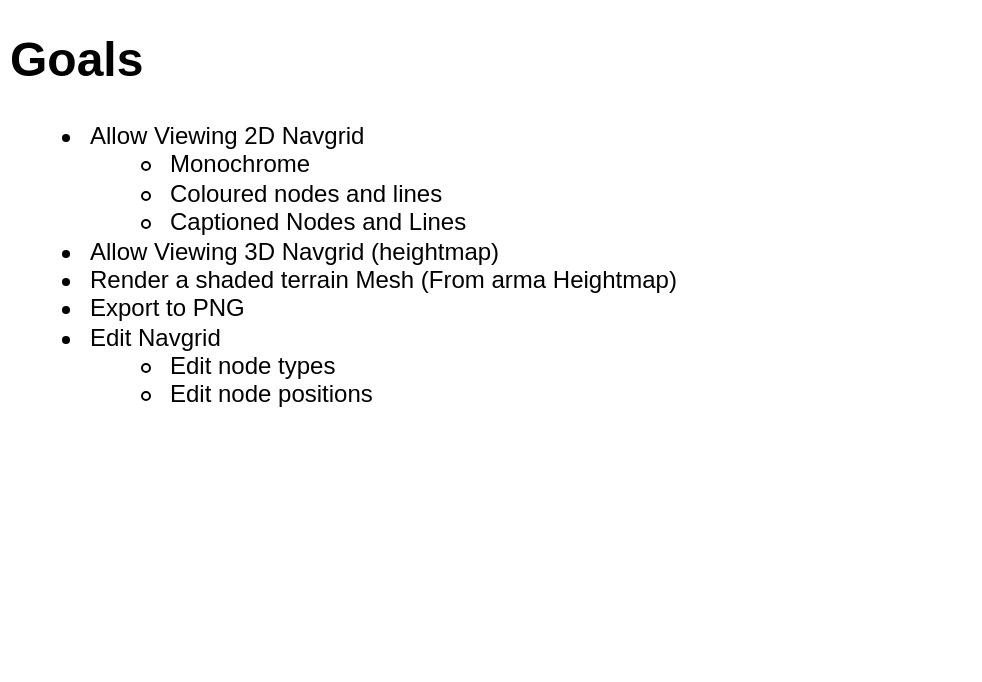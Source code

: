 <mxfile version="21.7.5" type="device" pages="6">
  <diagram name="Goals" id="eu99bgsM3YVPVRxylXMa">
    <mxGraphModel dx="2074" dy="1214" grid="1" gridSize="10" guides="1" tooltips="1" connect="1" arrows="1" fold="1" page="1" pageScale="1" pageWidth="827" pageHeight="1169" math="0" shadow="0">
      <root>
        <mxCell id="0" />
        <mxCell id="1" parent="0" />
        <mxCell id="AOfEZR14KFHiWGgty_2b-2" value="&lt;h1&gt;Goals&lt;/h1&gt;&lt;p&gt;&lt;/p&gt;&lt;ul&gt;&lt;li&gt;Allow Viewing 2D Navgrid&lt;/li&gt;&lt;ul&gt;&lt;li&gt;Monochrome&lt;/li&gt;&lt;li&gt;Coloured nodes and lines&lt;/li&gt;&lt;li&gt;Captioned Nodes and Lines&lt;/li&gt;&lt;/ul&gt;&lt;li&gt;Allow Viewing 3D Navgrid (heightmap)&lt;/li&gt;&lt;li&gt;Render a shaded terrain Mesh (From arma Heightmap)&lt;/li&gt;&lt;li&gt;Export to PNG&lt;/li&gt;&lt;li&gt;Edit Navgrid&lt;/li&gt;&lt;ul&gt;&lt;li&gt;Edit node types&lt;/li&gt;&lt;li&gt;Edit node positions&lt;/li&gt;&lt;/ul&gt;&lt;/ul&gt;&lt;p&gt;&lt;/p&gt;&lt;p&gt;&lt;br&gt;&lt;/p&gt;" style="text;html=1;strokeColor=none;fillColor=none;spacing=5;spacingTop=-20;whiteSpace=wrap;overflow=hidden;rounded=0;" parent="1" vertex="1">
          <mxGeometry x="39" y="40" width="490" height="330" as="geometry" />
        </mxCell>
      </root>
    </mxGraphModel>
  </diagram>
  <diagram id="bLqoIQzr3adNFpV8X8fX" name="Parsing">
    <mxGraphModel dx="2074" dy="1214" grid="1" gridSize="10" guides="1" tooltips="1" connect="1" arrows="1" fold="1" page="1" pageScale="1" pageWidth="827" pageHeight="1169" math="0" shadow="0">
      <root>
        <mxCell id="0" />
        <mxCell id="1" parent="0" />
        <mxCell id="_lqWRvfMyF29g8KtkmrP-1" value="&lt;h1&gt;Parsing navGrid.sqf&lt;/h1&gt;&lt;p&gt;&lt;/p&gt;&lt;ul&gt;&lt;li&gt;Tokenise&lt;/li&gt;&lt;li&gt;Deserialies as Objects&lt;/li&gt;&lt;li&gt;Build Optimised Graph for processing&lt;/li&gt;&lt;li&gt;File Line Length should not be around 5 nodes.&lt;/li&gt;&lt;/ul&gt;&lt;p&gt;&lt;/p&gt;" style="text;html=1;strokeColor=none;fillColor=none;spacing=5;spacingTop=-20;whiteSpace=wrap;overflow=hidden;rounded=0;" parent="1" vertex="1">
          <mxGeometry x="80" y="40" width="320" height="160" as="geometry" />
        </mxCell>
        <mxCell id="_lqWRvfMyF29g8KtkmrP-2" value="&lt;div style=&quot;color: rgb(248, 248, 242); background-color: rgb(39, 40, 34); font-family: &amp;quot;Cascadia Code Light&amp;quot;, Consolas, &amp;quot;Courier New&amp;quot;, monospace, Consolas, &amp;quot;Courier New&amp;quot;, monospace; font-size: 14px; line-height: 19px;&quot;&gt;&lt;div style=&quot;text-align: left;&quot;&gt;&lt;div style=&quot;line-height: 19px;&quot;&gt;/*{&quot;systemTimeUCT_G&quot;:&quot;2021-06-24 09:22:16&quot;,&quot;worldName&quot;:&quot;Altis&quot;,&quot;StreetArtist_Config&quot;:{&quot;_flatMaxDrift&quot;:-1,&quot;_juncMergeDistance&quot;:-1,&quot;_humanEdited&quot;: true}}*/&lt;/div&gt;&lt;div style=&quot;line-height: 19px;&quot;&gt;&lt;br&gt;&lt;/div&gt;&lt;/div&gt;&lt;div style=&quot;text-align: left;&quot;&gt;navGrid = [&lt;/div&gt;&lt;div style=&quot;text-align: left;&quot;&gt;[[&lt;span style=&quot;text-align: center; color: rgb(174, 129, 255);&quot;&gt;3502.4&lt;/span&gt;&lt;span style=&quot;text-align: center;&quot;&gt;,&lt;/span&gt;&lt;span style=&quot;text-align: center; color: rgb(174, 129, 255);&quot;&gt;11862.5&lt;/span&gt;&lt;span style=&quot;text-align: center;&quot;&gt;,&lt;/span&gt;&lt;span style=&quot;text-align: center; color: rgb(174, 129, 255);&quot;&gt;0&lt;/span&gt;&lt;span style=&quot;text-align: center;&quot;&gt;],&lt;/span&gt;&lt;span style=&quot;text-align: center; color: rgb(174, 129, 255);&quot;&gt;0&lt;/span&gt;&lt;span style=&quot;text-align: center;&quot;&gt;,&lt;/span&gt;&lt;span style=&quot;text-align: center; color: rgb(174, 129, 255);&quot;&gt;false&lt;/span&gt;&lt;span style=&quot;text-align: center;&quot;&gt;,[[&lt;/span&gt;&lt;span style=&quot;text-align: center; color: rgb(174, 129, 255);&quot;&gt;4581&lt;/span&gt;&lt;span style=&quot;text-align: center;&quot;&gt;,&lt;/span&gt;&lt;span style=&quot;text-align: center; color: rgb(174, 129, 255);&quot;&gt;0&lt;/span&gt;&lt;span style=&quot;text-align: center;&quot;&gt;,&lt;/span&gt;&lt;span style=&quot;text-align: center; color: rgb(174, 129, 255);&quot;&gt;161.267&lt;/span&gt;&lt;span style=&quot;text-align: center;&quot;&gt;],[&lt;/span&gt;&lt;span style=&quot;text-align: center; color: rgb(174, 129, 255);&quot;&gt;3967&lt;/span&gt;&lt;span style=&quot;text-align: center;&quot;&gt;,&lt;/span&gt;&lt;span style=&quot;text-align: center; color: rgb(174, 129, 255);&quot;&gt;0&lt;/span&gt;&lt;span style=&quot;text-align: center;&quot;&gt;,&lt;/span&gt;&lt;span style=&quot;text-align: center; color: rgb(174, 129, 255);&quot;&gt;25.583&lt;/span&gt;&lt;span style=&quot;text-align: center;&quot;&gt;]]]&lt;/span&gt;,...&lt;/div&gt;&lt;div style=&quot;text-align: left;&quot;&gt;...&lt;/div&gt;&lt;div style=&quot;text-align: left;&quot;&gt;]&lt;/div&gt;&lt;div&gt;&lt;/div&gt;&lt;/div&gt;" style="rounded=0;whiteSpace=wrap;html=1;" parent="1" vertex="1">
          <mxGeometry x="80" y="240" width="720" height="140" as="geometry" />
        </mxCell>
        <mxCell id="_lqWRvfMyF29g8KtkmrP-3" value="A3SANode" style="shape=table;startSize=30;container=1;collapsible=1;childLayout=tableLayout;fixedRows=1;rowLines=0;fontStyle=1;align=center;resizeLast=1;html=1;" parent="1" vertex="1">
          <mxGeometry x="320" y="640" width="200" height="150" as="geometry" />
        </mxCell>
        <mxCell id="_lqWRvfMyF29g8KtkmrP-4" value="" style="shape=tableRow;horizontal=0;startSize=0;swimlaneHead=0;swimlaneBody=0;fillColor=none;collapsible=0;dropTarget=0;points=[[0,0.5],[1,0.5]];portConstraint=eastwest;top=0;left=0;right=0;bottom=1;" parent="_lqWRvfMyF29g8KtkmrP-3" vertex="1">
          <mxGeometry y="30" width="200" height="30" as="geometry" />
        </mxCell>
        <mxCell id="_lqWRvfMyF29g8KtkmrP-5" value="PK" style="shape=partialRectangle;connectable=0;fillColor=none;top=0;left=0;bottom=0;right=0;fontStyle=1;overflow=hidden;whiteSpace=wrap;html=1;" parent="_lqWRvfMyF29g8KtkmrP-4" vertex="1">
          <mxGeometry width="30" height="30" as="geometry">
            <mxRectangle width="30" height="30" as="alternateBounds" />
          </mxGeometry>
        </mxCell>
        <mxCell id="_lqWRvfMyF29g8KtkmrP-6" value="Position Position" style="shape=partialRectangle;connectable=0;fillColor=none;top=0;left=0;bottom=0;right=0;align=left;spacingLeft=6;fontStyle=5;overflow=hidden;whiteSpace=wrap;html=1;" parent="_lqWRvfMyF29g8KtkmrP-4" vertex="1">
          <mxGeometry x="30" width="170" height="30" as="geometry">
            <mxRectangle width="170" height="30" as="alternateBounds" />
          </mxGeometry>
        </mxCell>
        <mxCell id="_lqWRvfMyF29g8KtkmrP-7" value="" style="shape=tableRow;horizontal=0;startSize=0;swimlaneHead=0;swimlaneBody=0;fillColor=none;collapsible=0;dropTarget=0;points=[[0,0.5],[1,0.5]];portConstraint=eastwest;top=0;left=0;right=0;bottom=0;" parent="_lqWRvfMyF29g8KtkmrP-3" vertex="1">
          <mxGeometry y="60" width="200" height="30" as="geometry" />
        </mxCell>
        <mxCell id="_lqWRvfMyF29g8KtkmrP-8" value="" style="shape=partialRectangle;connectable=0;fillColor=none;top=0;left=0;bottom=0;right=0;editable=1;overflow=hidden;whiteSpace=wrap;html=1;" parent="_lqWRvfMyF29g8KtkmrP-7" vertex="1">
          <mxGeometry width="30" height="30" as="geometry">
            <mxRectangle width="30" height="30" as="alternateBounds" />
          </mxGeometry>
        </mxCell>
        <mxCell id="_lqWRvfMyF29g8KtkmrP-9" value="int IslandId" style="shape=partialRectangle;connectable=0;fillColor=none;top=0;left=0;bottom=0;right=0;align=left;spacingLeft=6;overflow=hidden;whiteSpace=wrap;html=1;" parent="_lqWRvfMyF29g8KtkmrP-7" vertex="1">
          <mxGeometry x="30" width="170" height="30" as="geometry">
            <mxRectangle width="170" height="30" as="alternateBounds" />
          </mxGeometry>
        </mxCell>
        <mxCell id="_lqWRvfMyF29g8KtkmrP-10" value="" style="shape=tableRow;horizontal=0;startSize=0;swimlaneHead=0;swimlaneBody=0;fillColor=none;collapsible=0;dropTarget=0;points=[[0,0.5],[1,0.5]];portConstraint=eastwest;top=0;left=0;right=0;bottom=0;" parent="_lqWRvfMyF29g8KtkmrP-3" vertex="1">
          <mxGeometry y="90" width="200" height="30" as="geometry" />
        </mxCell>
        <mxCell id="_lqWRvfMyF29g8KtkmrP-11" value="" style="shape=partialRectangle;connectable=0;fillColor=none;top=0;left=0;bottom=0;right=0;editable=1;overflow=hidden;whiteSpace=wrap;html=1;" parent="_lqWRvfMyF29g8KtkmrP-10" vertex="1">
          <mxGeometry width="30" height="30" as="geometry">
            <mxRectangle width="30" height="30" as="alternateBounds" />
          </mxGeometry>
        </mxCell>
        <mxCell id="_lqWRvfMyF29g8KtkmrP-12" value="bool IsJunction" style="shape=partialRectangle;connectable=0;fillColor=none;top=0;left=0;bottom=0;right=0;align=left;spacingLeft=6;overflow=hidden;whiteSpace=wrap;html=1;" parent="_lqWRvfMyF29g8KtkmrP-10" vertex="1">
          <mxGeometry x="30" width="170" height="30" as="geometry">
            <mxRectangle width="170" height="30" as="alternateBounds" />
          </mxGeometry>
        </mxCell>
        <mxCell id="_lqWRvfMyF29g8KtkmrP-13" value="" style="shape=tableRow;horizontal=0;startSize=0;swimlaneHead=0;swimlaneBody=0;fillColor=none;collapsible=0;dropTarget=0;points=[[0,0.5],[1,0.5]];portConstraint=eastwest;top=0;left=0;right=0;bottom=0;" parent="_lqWRvfMyF29g8KtkmrP-3" vertex="1">
          <mxGeometry y="120" width="200" height="30" as="geometry" />
        </mxCell>
        <mxCell id="_lqWRvfMyF29g8KtkmrP-14" value="" style="shape=partialRectangle;connectable=0;fillColor=none;top=0;left=0;bottom=0;right=0;editable=1;overflow=hidden;whiteSpace=wrap;html=1;" parent="_lqWRvfMyF29g8KtkmrP-13" vertex="1">
          <mxGeometry width="30" height="30" as="geometry">
            <mxRectangle width="30" height="30" as="alternateBounds" />
          </mxGeometry>
        </mxCell>
        <mxCell id="_lqWRvfMyF29g8KtkmrP-15" value="List&amp;lt;Position&amp;gt; Connections" style="shape=partialRectangle;connectable=0;fillColor=none;top=0;left=0;bottom=0;right=0;align=left;spacingLeft=6;overflow=hidden;whiteSpace=wrap;html=1;" parent="_lqWRvfMyF29g8KtkmrP-13" vertex="1">
          <mxGeometry x="30" width="170" height="30" as="geometry">
            <mxRectangle width="170" height="30" as="alternateBounds" />
          </mxGeometry>
        </mxCell>
        <mxCell id="_lqWRvfMyF29g8KtkmrP-16" style="edgeStyle=orthogonalEdgeStyle;rounded=0;orthogonalLoop=1;jettySize=auto;html=1;" parent="1" source="_lqWRvfMyF29g8KtkmrP-17" target="_lqWRvfMyF29g8KtkmrP-4" edge="1">
          <mxGeometry relative="1" as="geometry" />
        </mxCell>
        <mxCell id="_lqWRvfMyF29g8KtkmrP-17" value="A3SAPositionATL" style="shape=table;startSize=30;container=1;collapsible=1;childLayout=tableLayout;fixedRows=1;rowLines=0;fontStyle=1;align=center;resizeLast=1;html=1;" parent="1" vertex="1">
          <mxGeometry x="600" y="600" width="120" height="120" as="geometry" />
        </mxCell>
        <mxCell id="_lqWRvfMyF29g8KtkmrP-18" value="" style="shape=tableRow;horizontal=0;startSize=0;swimlaneHead=0;swimlaneBody=0;fillColor=none;collapsible=0;dropTarget=0;points=[[0,0.5],[1,0.5]];portConstraint=eastwest;top=0;left=0;right=0;bottom=0;" parent="_lqWRvfMyF29g8KtkmrP-17" vertex="1">
          <mxGeometry y="30" width="120" height="30" as="geometry" />
        </mxCell>
        <mxCell id="_lqWRvfMyF29g8KtkmrP-19" value="" style="shape=partialRectangle;connectable=0;fillColor=none;top=0;left=0;bottom=0;right=0;editable=1;overflow=hidden;whiteSpace=wrap;html=1;" parent="_lqWRvfMyF29g8KtkmrP-18" vertex="1">
          <mxGeometry width="30" height="30" as="geometry">
            <mxRectangle width="30" height="30" as="alternateBounds" />
          </mxGeometry>
        </mxCell>
        <mxCell id="_lqWRvfMyF29g8KtkmrP-20" value="float X" style="shape=partialRectangle;connectable=0;fillColor=none;top=0;left=0;bottom=0;right=0;align=left;spacingLeft=6;overflow=hidden;whiteSpace=wrap;html=1;" parent="_lqWRvfMyF29g8KtkmrP-18" vertex="1">
          <mxGeometry x="30" width="90" height="30" as="geometry">
            <mxRectangle width="90" height="30" as="alternateBounds" />
          </mxGeometry>
        </mxCell>
        <mxCell id="_lqWRvfMyF29g8KtkmrP-21" value="" style="shape=tableRow;horizontal=0;startSize=0;swimlaneHead=0;swimlaneBody=0;fillColor=none;collapsible=0;dropTarget=0;points=[[0,0.5],[1,0.5]];portConstraint=eastwest;top=0;left=0;right=0;bottom=0;" parent="_lqWRvfMyF29g8KtkmrP-17" vertex="1">
          <mxGeometry y="60" width="120" height="30" as="geometry" />
        </mxCell>
        <mxCell id="_lqWRvfMyF29g8KtkmrP-22" value="" style="shape=partialRectangle;connectable=0;fillColor=none;top=0;left=0;bottom=0;right=0;editable=1;overflow=hidden;whiteSpace=wrap;html=1;" parent="_lqWRvfMyF29g8KtkmrP-21" vertex="1">
          <mxGeometry width="30" height="30" as="geometry">
            <mxRectangle width="30" height="30" as="alternateBounds" />
          </mxGeometry>
        </mxCell>
        <mxCell id="_lqWRvfMyF29g8KtkmrP-23" value="float Y" style="shape=partialRectangle;connectable=0;fillColor=none;top=0;left=0;bottom=0;right=0;align=left;spacingLeft=6;overflow=hidden;whiteSpace=wrap;html=1;" parent="_lqWRvfMyF29g8KtkmrP-21" vertex="1">
          <mxGeometry x="30" width="90" height="30" as="geometry">
            <mxRectangle width="90" height="30" as="alternateBounds" />
          </mxGeometry>
        </mxCell>
        <mxCell id="_lqWRvfMyF29g8KtkmrP-24" value="" style="shape=tableRow;horizontal=0;startSize=0;swimlaneHead=0;swimlaneBody=0;fillColor=none;collapsible=0;dropTarget=0;points=[[0,0.5],[1,0.5]];portConstraint=eastwest;top=0;left=0;right=0;bottom=0;" parent="_lqWRvfMyF29g8KtkmrP-17" vertex="1">
          <mxGeometry y="90" width="120" height="30" as="geometry" />
        </mxCell>
        <mxCell id="_lqWRvfMyF29g8KtkmrP-25" value="" style="shape=partialRectangle;connectable=0;fillColor=none;top=0;left=0;bottom=0;right=0;editable=1;overflow=hidden;whiteSpace=wrap;html=1;" parent="_lqWRvfMyF29g8KtkmrP-24" vertex="1">
          <mxGeometry width="30" height="30" as="geometry">
            <mxRectangle width="30" height="30" as="alternateBounds" />
          </mxGeometry>
        </mxCell>
        <mxCell id="_lqWRvfMyF29g8KtkmrP-26" value="float Z" style="shape=partialRectangle;connectable=0;fillColor=none;top=0;left=0;bottom=0;right=0;align=left;spacingLeft=6;overflow=hidden;whiteSpace=wrap;html=1;" parent="_lqWRvfMyF29g8KtkmrP-24" vertex="1">
          <mxGeometry x="30" width="90" height="30" as="geometry">
            <mxRectangle width="90" height="30" as="alternateBounds" />
          </mxGeometry>
        </mxCell>
        <mxCell id="_lqWRvfMyF29g8KtkmrP-27" value="A3SAConnection" style="shape=table;startSize=30;container=1;collapsible=1;childLayout=tableLayout;fixedRows=1;rowLines=0;fontStyle=1;align=center;resizeLast=1;html=1;" parent="1" vertex="1">
          <mxGeometry x="600" y="760" width="200" height="120" as="geometry" />
        </mxCell>
        <mxCell id="_lqWRvfMyF29g8KtkmrP-28" value="" style="shape=tableRow;horizontal=0;startSize=0;swimlaneHead=0;swimlaneBody=0;fillColor=none;collapsible=0;dropTarget=0;points=[[0,0.5],[1,0.5]];portConstraint=eastwest;top=0;left=0;right=0;bottom=0;" parent="_lqWRvfMyF29g8KtkmrP-27" vertex="1">
          <mxGeometry y="30" width="200" height="30" as="geometry" />
        </mxCell>
        <mxCell id="_lqWRvfMyF29g8KtkmrP-29" value="" style="shape=partialRectangle;connectable=0;fillColor=none;top=0;left=0;bottom=0;right=0;editable=1;overflow=hidden;whiteSpace=wrap;html=1;" parent="_lqWRvfMyF29g8KtkmrP-28" vertex="1">
          <mxGeometry width="30" height="30" as="geometry">
            <mxRectangle width="30" height="30" as="alternateBounds" />
          </mxGeometry>
        </mxCell>
        <mxCell id="_lqWRvfMyF29g8KtkmrP-30" value="int IndexOfConnectedNode" style="shape=partialRectangle;connectable=0;fillColor=none;top=0;left=0;bottom=0;right=0;align=left;spacingLeft=6;overflow=hidden;whiteSpace=wrap;html=1;" parent="_lqWRvfMyF29g8KtkmrP-28" vertex="1">
          <mxGeometry x="30" width="170" height="30" as="geometry">
            <mxRectangle width="170" height="30" as="alternateBounds" />
          </mxGeometry>
        </mxCell>
        <mxCell id="_lqWRvfMyF29g8KtkmrP-31" value="" style="shape=tableRow;horizontal=0;startSize=0;swimlaneHead=0;swimlaneBody=0;fillColor=none;collapsible=0;dropTarget=0;points=[[0,0.5],[1,0.5]];portConstraint=eastwest;top=0;left=0;right=0;bottom=0;" parent="_lqWRvfMyF29g8KtkmrP-27" vertex="1">
          <mxGeometry y="60" width="200" height="30" as="geometry" />
        </mxCell>
        <mxCell id="_lqWRvfMyF29g8KtkmrP-32" value="" style="shape=partialRectangle;connectable=0;fillColor=none;top=0;left=0;bottom=0;right=0;editable=1;overflow=hidden;whiteSpace=wrap;html=1;" parent="_lqWRvfMyF29g8KtkmrP-31" vertex="1">
          <mxGeometry width="30" height="30" as="geometry">
            <mxRectangle width="30" height="30" as="alternateBounds" />
          </mxGeometry>
        </mxCell>
        <mxCell id="_lqWRvfMyF29g8KtkmrP-33" value="int RoadType" style="shape=partialRectangle;connectable=0;fillColor=none;top=0;left=0;bottom=0;right=0;align=left;spacingLeft=6;overflow=hidden;whiteSpace=wrap;html=1;" parent="_lqWRvfMyF29g8KtkmrP-31" vertex="1">
          <mxGeometry x="30" width="170" height="30" as="geometry">
            <mxRectangle width="170" height="30" as="alternateBounds" />
          </mxGeometry>
        </mxCell>
        <mxCell id="_lqWRvfMyF29g8KtkmrP-34" value="" style="shape=tableRow;horizontal=0;startSize=0;swimlaneHead=0;swimlaneBody=0;fillColor=none;collapsible=0;dropTarget=0;points=[[0,0.5],[1,0.5]];portConstraint=eastwest;top=0;left=0;right=0;bottom=0;" parent="_lqWRvfMyF29g8KtkmrP-27" vertex="1">
          <mxGeometry y="90" width="200" height="30" as="geometry" />
        </mxCell>
        <mxCell id="_lqWRvfMyF29g8KtkmrP-35" value="" style="shape=partialRectangle;connectable=0;fillColor=none;top=0;left=0;bottom=0;right=0;editable=1;overflow=hidden;whiteSpace=wrap;html=1;" parent="_lqWRvfMyF29g8KtkmrP-34" vertex="1">
          <mxGeometry width="30" height="30" as="geometry">
            <mxRectangle width="30" height="30" as="alternateBounds" />
          </mxGeometry>
        </mxCell>
        <mxCell id="_lqWRvfMyF29g8KtkmrP-36" value="float TrueDrivingDistance" style="shape=partialRectangle;connectable=0;fillColor=none;top=0;left=0;bottom=0;right=0;align=left;spacingLeft=6;overflow=hidden;whiteSpace=wrap;html=1;" parent="_lqWRvfMyF29g8KtkmrP-34" vertex="1">
          <mxGeometry x="30" width="170" height="30" as="geometry">
            <mxRectangle width="170" height="30" as="alternateBounds" />
          </mxGeometry>
        </mxCell>
        <mxCell id="_lqWRvfMyF29g8KtkmrP-37" style="edgeStyle=orthogonalEdgeStyle;rounded=0;orthogonalLoop=1;jettySize=auto;html=1;" parent="1" source="_lqWRvfMyF29g8KtkmrP-28" target="_lqWRvfMyF29g8KtkmrP-13" edge="1">
          <mxGeometry relative="1" as="geometry" />
        </mxCell>
        <mxCell id="_lqWRvfMyF29g8KtkmrP-38" value="" style="edgeStyle=orthogonalEdgeStyle;rounded=0;orthogonalLoop=1;jettySize=auto;html=1;" parent="1" source="_lqWRvfMyF29g8KtkmrP-39" target="_lqWRvfMyF29g8KtkmrP-61" edge="1">
          <mxGeometry relative="1" as="geometry" />
        </mxCell>
        <mxCell id="_lqWRvfMyF29g8KtkmrP-39" value="A3SAMetaInformation" style="shape=table;startSize=30;container=1;collapsible=1;childLayout=tableLayout;fixedRows=1;rowLines=0;fontStyle=1;align=center;resizeLast=1;html=1;" parent="1" vertex="1">
          <mxGeometry x="280" y="440" width="280" height="120" as="geometry" />
        </mxCell>
        <mxCell id="_lqWRvfMyF29g8KtkmrP-40" value="" style="shape=tableRow;horizontal=0;startSize=0;swimlaneHead=0;swimlaneBody=0;fillColor=none;collapsible=0;dropTarget=0;points=[[0,0.5],[1,0.5]];portConstraint=eastwest;top=0;left=0;right=0;bottom=0;" parent="_lqWRvfMyF29g8KtkmrP-39" vertex="1">
          <mxGeometry y="30" width="280" height="30" as="geometry" />
        </mxCell>
        <mxCell id="_lqWRvfMyF29g8KtkmrP-41" value="" style="shape=partialRectangle;connectable=0;fillColor=none;top=0;left=0;bottom=0;right=0;editable=1;overflow=hidden;whiteSpace=wrap;html=1;" parent="_lqWRvfMyF29g8KtkmrP-40" vertex="1">
          <mxGeometry width="30" height="30" as="geometry">
            <mxRectangle width="30" height="30" as="alternateBounds" />
          </mxGeometry>
        </mxCell>
        <mxCell id="_lqWRvfMyF29g8KtkmrP-42" value="string&amp;nbsp;SystemTimeUCT_G" style="shape=partialRectangle;connectable=0;fillColor=none;top=0;left=0;bottom=0;right=0;align=left;spacingLeft=6;overflow=hidden;whiteSpace=wrap;html=1;" parent="_lqWRvfMyF29g8KtkmrP-40" vertex="1">
          <mxGeometry x="30" width="250" height="30" as="geometry">
            <mxRectangle width="250" height="30" as="alternateBounds" />
          </mxGeometry>
        </mxCell>
        <mxCell id="_lqWRvfMyF29g8KtkmrP-43" value="" style="shape=tableRow;horizontal=0;startSize=0;swimlaneHead=0;swimlaneBody=0;fillColor=none;collapsible=0;dropTarget=0;points=[[0,0.5],[1,0.5]];portConstraint=eastwest;top=0;left=0;right=0;bottom=0;" parent="_lqWRvfMyF29g8KtkmrP-39" vertex="1">
          <mxGeometry y="60" width="280" height="30" as="geometry" />
        </mxCell>
        <mxCell id="_lqWRvfMyF29g8KtkmrP-44" value="" style="shape=partialRectangle;connectable=0;fillColor=none;top=0;left=0;bottom=0;right=0;editable=1;overflow=hidden;whiteSpace=wrap;html=1;" parent="_lqWRvfMyF29g8KtkmrP-43" vertex="1">
          <mxGeometry width="30" height="30" as="geometry">
            <mxRectangle width="30" height="30" as="alternateBounds" />
          </mxGeometry>
        </mxCell>
        <mxCell id="_lqWRvfMyF29g8KtkmrP-45" value="string&amp;nbsp;WorldName" style="shape=partialRectangle;connectable=0;fillColor=none;top=0;left=0;bottom=0;right=0;align=left;spacingLeft=6;overflow=hidden;whiteSpace=wrap;html=1;" parent="_lqWRvfMyF29g8KtkmrP-43" vertex="1">
          <mxGeometry x="30" width="250" height="30" as="geometry">
            <mxRectangle width="250" height="30" as="alternateBounds" />
          </mxGeometry>
        </mxCell>
        <mxCell id="_lqWRvfMyF29g8KtkmrP-46" value="" style="shape=tableRow;horizontal=0;startSize=0;swimlaneHead=0;swimlaneBody=0;fillColor=none;collapsible=0;dropTarget=0;points=[[0,0.5],[1,0.5]];portConstraint=eastwest;top=0;left=0;right=0;bottom=0;" parent="_lqWRvfMyF29g8KtkmrP-39" vertex="1">
          <mxGeometry y="90" width="280" height="30" as="geometry" />
        </mxCell>
        <mxCell id="_lqWRvfMyF29g8KtkmrP-47" value="" style="shape=partialRectangle;connectable=0;fillColor=none;top=0;left=0;bottom=0;right=0;editable=1;overflow=hidden;whiteSpace=wrap;html=1;" parent="_lqWRvfMyF29g8KtkmrP-46" vertex="1">
          <mxGeometry width="30" height="30" as="geometry">
            <mxRectangle width="30" height="30" as="alternateBounds" />
          </mxGeometry>
        </mxCell>
        <mxCell id="_lqWRvfMyF29g8KtkmrP-48" value="StreetArtistConfig&amp;nbsp;StreetArtistConfig" style="shape=partialRectangle;connectable=0;fillColor=none;top=0;left=0;bottom=0;right=0;align=left;spacingLeft=6;overflow=hidden;whiteSpace=wrap;html=1;" parent="_lqWRvfMyF29g8KtkmrP-46" vertex="1">
          <mxGeometry x="30" width="250" height="30" as="geometry">
            <mxRectangle width="250" height="30" as="alternateBounds" />
          </mxGeometry>
        </mxCell>
        <mxCell id="_lqWRvfMyF29g8KtkmrP-49" style="edgeStyle=orthogonalEdgeStyle;rounded=0;orthogonalLoop=1;jettySize=auto;html=1;" parent="1" source="_lqWRvfMyF29g8KtkmrP-50" target="_lqWRvfMyF29g8KtkmrP-46" edge="1">
          <mxGeometry relative="1" as="geometry" />
        </mxCell>
        <mxCell id="_lqWRvfMyF29g8KtkmrP-50" value="A3SAStreetArtistConfig" style="shape=table;startSize=30;container=1;collapsible=1;childLayout=tableLayout;fixedRows=1;rowLines=0;fontStyle=1;align=center;resizeLast=1;html=1;" parent="1" vertex="1">
          <mxGeometry x="600" y="440" width="200" height="120" as="geometry" />
        </mxCell>
        <mxCell id="_lqWRvfMyF29g8KtkmrP-51" value="" style="shape=tableRow;horizontal=0;startSize=0;swimlaneHead=0;swimlaneBody=0;fillColor=none;collapsible=0;dropTarget=0;points=[[0,0.5],[1,0.5]];portConstraint=eastwest;top=0;left=0;right=0;bottom=0;" parent="_lqWRvfMyF29g8KtkmrP-50" vertex="1">
          <mxGeometry y="30" width="200" height="30" as="geometry" />
        </mxCell>
        <mxCell id="_lqWRvfMyF29g8KtkmrP-52" value="" style="shape=partialRectangle;connectable=0;fillColor=none;top=0;left=0;bottom=0;right=0;editable=1;overflow=hidden;whiteSpace=wrap;html=1;" parent="_lqWRvfMyF29g8KtkmrP-51" vertex="1">
          <mxGeometry width="30" height="30" as="geometry">
            <mxRectangle width="30" height="30" as="alternateBounds" />
          </mxGeometry>
        </mxCell>
        <mxCell id="_lqWRvfMyF29g8KtkmrP-53" value="float _flatMaxDrift" style="shape=partialRectangle;connectable=0;fillColor=none;top=0;left=0;bottom=0;right=0;align=left;spacingLeft=6;overflow=hidden;whiteSpace=wrap;html=1;" parent="_lqWRvfMyF29g8KtkmrP-51" vertex="1">
          <mxGeometry x="30" width="170" height="30" as="geometry">
            <mxRectangle width="170" height="30" as="alternateBounds" />
          </mxGeometry>
        </mxCell>
        <mxCell id="_lqWRvfMyF29g8KtkmrP-54" value="" style="shape=tableRow;horizontal=0;startSize=0;swimlaneHead=0;swimlaneBody=0;fillColor=none;collapsible=0;dropTarget=0;points=[[0,0.5],[1,0.5]];portConstraint=eastwest;top=0;left=0;right=0;bottom=0;" parent="_lqWRvfMyF29g8KtkmrP-50" vertex="1">
          <mxGeometry y="60" width="200" height="30" as="geometry" />
        </mxCell>
        <mxCell id="_lqWRvfMyF29g8KtkmrP-55" value="" style="shape=partialRectangle;connectable=0;fillColor=none;top=0;left=0;bottom=0;right=0;editable=1;overflow=hidden;whiteSpace=wrap;html=1;" parent="_lqWRvfMyF29g8KtkmrP-54" vertex="1">
          <mxGeometry width="30" height="30" as="geometry">
            <mxRectangle width="30" height="30" as="alternateBounds" />
          </mxGeometry>
        </mxCell>
        <mxCell id="_lqWRvfMyF29g8KtkmrP-56" value="float _juncMergeDistance" style="shape=partialRectangle;connectable=0;fillColor=none;top=0;left=0;bottom=0;right=0;align=left;spacingLeft=6;overflow=hidden;whiteSpace=wrap;html=1;" parent="_lqWRvfMyF29g8KtkmrP-54" vertex="1">
          <mxGeometry x="30" width="170" height="30" as="geometry">
            <mxRectangle width="170" height="30" as="alternateBounds" />
          </mxGeometry>
        </mxCell>
        <mxCell id="_lqWRvfMyF29g8KtkmrP-57" value="" style="shape=tableRow;horizontal=0;startSize=0;swimlaneHead=0;swimlaneBody=0;fillColor=none;collapsible=0;dropTarget=0;points=[[0,0.5],[1,0.5]];portConstraint=eastwest;top=0;left=0;right=0;bottom=0;" parent="_lqWRvfMyF29g8KtkmrP-50" vertex="1">
          <mxGeometry y="90" width="200" height="30" as="geometry" />
        </mxCell>
        <mxCell id="_lqWRvfMyF29g8KtkmrP-58" value="" style="shape=partialRectangle;connectable=0;fillColor=none;top=0;left=0;bottom=0;right=0;editable=1;overflow=hidden;whiteSpace=wrap;html=1;" parent="_lqWRvfMyF29g8KtkmrP-57" vertex="1">
          <mxGeometry width="30" height="30" as="geometry">
            <mxRectangle width="30" height="30" as="alternateBounds" />
          </mxGeometry>
        </mxCell>
        <mxCell id="_lqWRvfMyF29g8KtkmrP-59" value="bool _humanEdited" style="shape=partialRectangle;connectable=0;fillColor=none;top=0;left=0;bottom=0;right=0;align=left;spacingLeft=6;overflow=hidden;whiteSpace=wrap;html=1;" parent="_lqWRvfMyF29g8KtkmrP-57" vertex="1">
          <mxGeometry x="30" width="170" height="30" as="geometry">
            <mxRectangle width="170" height="30" as="alternateBounds" />
          </mxGeometry>
        </mxCell>
        <mxCell id="_lqWRvfMyF29g8KtkmrP-60" value="A3SANavGridRoot" style="shape=table;startSize=30;container=1;collapsible=1;childLayout=tableLayout;fixedRows=1;rowLines=0;fontStyle=1;align=center;resizeLast=1;html=1;" parent="1" vertex="1">
          <mxGeometry x="40" y="520" width="200" height="90" as="geometry" />
        </mxCell>
        <mxCell id="_lqWRvfMyF29g8KtkmrP-61" value="" style="shape=tableRow;horizontal=0;startSize=0;swimlaneHead=0;swimlaneBody=0;fillColor=none;collapsible=0;dropTarget=0;points=[[0,0.5],[1,0.5]];portConstraint=eastwest;top=0;left=0;right=0;bottom=0;" parent="_lqWRvfMyF29g8KtkmrP-60" vertex="1">
          <mxGeometry y="30" width="200" height="30" as="geometry" />
        </mxCell>
        <mxCell id="_lqWRvfMyF29g8KtkmrP-62" value="" style="shape=partialRectangle;connectable=0;fillColor=none;top=0;left=0;bottom=0;right=0;editable=1;overflow=hidden;whiteSpace=wrap;html=1;" parent="_lqWRvfMyF29g8KtkmrP-61" vertex="1">
          <mxGeometry width="30" height="30" as="geometry">
            <mxRectangle width="30" height="30" as="alternateBounds" />
          </mxGeometry>
        </mxCell>
        <mxCell id="_lqWRvfMyF29g8KtkmrP-63" value="MetaInformation Meta" style="shape=partialRectangle;connectable=0;fillColor=none;top=0;left=0;bottom=0;right=0;align=left;spacingLeft=6;overflow=hidden;whiteSpace=wrap;html=1;" parent="_lqWRvfMyF29g8KtkmrP-61" vertex="1">
          <mxGeometry x="30" width="170" height="30" as="geometry">
            <mxRectangle width="170" height="30" as="alternateBounds" />
          </mxGeometry>
        </mxCell>
        <mxCell id="_lqWRvfMyF29g8KtkmrP-64" value="" style="shape=tableRow;horizontal=0;startSize=0;swimlaneHead=0;swimlaneBody=0;fillColor=none;collapsible=0;dropTarget=0;points=[[0,0.5],[1,0.5]];portConstraint=eastwest;top=0;left=0;right=0;bottom=0;" parent="_lqWRvfMyF29g8KtkmrP-60" vertex="1">
          <mxGeometry y="60" width="200" height="30" as="geometry" />
        </mxCell>
        <mxCell id="_lqWRvfMyF29g8KtkmrP-65" value="" style="shape=partialRectangle;connectable=0;fillColor=none;top=0;left=0;bottom=0;right=0;editable=1;overflow=hidden;whiteSpace=wrap;html=1;" parent="_lqWRvfMyF29g8KtkmrP-64" vertex="1">
          <mxGeometry width="30" height="30" as="geometry">
            <mxRectangle width="30" height="30" as="alternateBounds" />
          </mxGeometry>
        </mxCell>
        <mxCell id="_lqWRvfMyF29g8KtkmrP-66" value="List&amp;lt;Node&amp;gt; Nodes" style="shape=partialRectangle;connectable=0;fillColor=none;top=0;left=0;bottom=0;right=0;align=left;spacingLeft=6;overflow=hidden;whiteSpace=wrap;html=1;" parent="_lqWRvfMyF29g8KtkmrP-64" vertex="1">
          <mxGeometry x="30" width="170" height="30" as="geometry">
            <mxRectangle width="170" height="30" as="alternateBounds" />
          </mxGeometry>
        </mxCell>
        <mxCell id="_lqWRvfMyF29g8KtkmrP-67" style="edgeStyle=orthogonalEdgeStyle;rounded=0;orthogonalLoop=1;jettySize=auto;html=1;" parent="1" source="_lqWRvfMyF29g8KtkmrP-4" target="_lqWRvfMyF29g8KtkmrP-64" edge="1">
          <mxGeometry relative="1" as="geometry" />
        </mxCell>
      </root>
    </mxGraphModel>
  </diagram>
  <diagram id="6mllkPOMwQzwnYsc-vIN" name="System Process">
    <mxGraphModel dx="2074" dy="1214" grid="1" gridSize="10" guides="1" tooltips="1" connect="1" arrows="1" fold="1" page="1" pageScale="1" pageWidth="827" pageHeight="1169" math="0" shadow="0">
      <root>
        <mxCell id="0" />
        <mxCell id="1" parent="0" />
        <mxCell id="D8aw_kxWJALHuoImoTRJ-101" style="edgeStyle=orthogonalEdgeStyle;rounded=0;orthogonalLoop=1;jettySize=auto;html=1;" parent="1" source="D8aw_kxWJALHuoImoTRJ-1" target="D8aw_kxWJALHuoImoTRJ-99" edge="1">
          <mxGeometry relative="1" as="geometry" />
        </mxCell>
        <mxCell id="D8aw_kxWJALHuoImoTRJ-1" value="Parse" style="rounded=0;whiteSpace=wrap;html=1;" parent="1" vertex="1">
          <mxGeometry x="440" y="40" width="120" height="80" as="geometry" />
        </mxCell>
        <mxCell id="D8aw_kxWJALHuoImoTRJ-100" style="edgeStyle=orthogonalEdgeStyle;rounded=0;orthogonalLoop=1;jettySize=auto;html=1;" parent="1" source="D8aw_kxWJALHuoImoTRJ-98" target="D8aw_kxWJALHuoImoTRJ-1" edge="1">
          <mxGeometry relative="1" as="geometry" />
        </mxCell>
        <mxCell id="D8aw_kxWJALHuoImoTRJ-98" value="navGrid.sqf" style="rounded=1;whiteSpace=wrap;html=1;" parent="1" vertex="1">
          <mxGeometry x="240" y="40" width="120" height="80" as="geometry" />
        </mxCell>
        <mxCell id="D8aw_kxWJALHuoImoTRJ-111" style="edgeStyle=orthogonalEdgeStyle;rounded=0;orthogonalLoop=1;jettySize=auto;html=1;" parent="1" source="D8aw_kxWJALHuoImoTRJ-99" target="D8aw_kxWJALHuoImoTRJ-105" edge="1">
          <mxGeometry relative="1" as="geometry" />
        </mxCell>
        <mxCell id="D8aw_kxWJALHuoImoTRJ-99" value="EntityFramework&lt;br&gt;Database&lt;br&gt;+ Relational&lt;br&gt;+ Spatial" style="rounded=1;whiteSpace=wrap;html=1;" parent="1" vertex="1">
          <mxGeometry x="600" y="200" width="120" height="80" as="geometry" />
        </mxCell>
        <mxCell id="D8aw_kxWJALHuoImoTRJ-106" style="edgeStyle=orthogonalEdgeStyle;rounded=0;orthogonalLoop=1;jettySize=auto;html=1;" parent="1" source="D8aw_kxWJALHuoImoTRJ-102" target="D8aw_kxWJALHuoImoTRJ-103" edge="1">
          <mxGeometry relative="1" as="geometry" />
        </mxCell>
        <mxCell id="D8aw_kxWJALHuoImoTRJ-102" value="Rendered State" style="rounded=1;whiteSpace=wrap;html=1;" parent="1" vertex="1">
          <mxGeometry x="200" y="440" width="120" height="80" as="geometry" />
        </mxCell>
        <mxCell id="D8aw_kxWJALHuoImoTRJ-107" style="edgeStyle=orthogonalEdgeStyle;rounded=0;orthogonalLoop=1;jettySize=auto;html=1;entryX=0;entryY=0.5;entryDx=0;entryDy=0;exitX=0.75;exitY=0;exitDx=0;exitDy=0;" parent="1" source="D8aw_kxWJALHuoImoTRJ-103" target="D8aw_kxWJALHuoImoTRJ-105" edge="1">
          <mxGeometry relative="1" as="geometry" />
        </mxCell>
        <mxCell id="D8aw_kxWJALHuoImoTRJ-108" style="edgeStyle=orthogonalEdgeStyle;rounded=0;orthogonalLoop=1;jettySize=auto;html=1;exitX=0.25;exitY=0;exitDx=0;exitDy=0;entryX=1;entryY=0.5;entryDx=0;entryDy=0;" parent="1" source="D8aw_kxWJALHuoImoTRJ-103" target="D8aw_kxWJALHuoImoTRJ-104" edge="1">
          <mxGeometry relative="1" as="geometry" />
        </mxCell>
        <mxCell id="D8aw_kxWJALHuoImoTRJ-103" value="Determine Visibile Regions" style="rounded=0;whiteSpace=wrap;html=1;" parent="1" vertex="1">
          <mxGeometry x="200" y="320" width="120" height="80" as="geometry" />
        </mxCell>
        <mxCell id="D8aw_kxWJALHuoImoTRJ-116" style="edgeStyle=orthogonalEdgeStyle;rounded=0;orthogonalLoop=1;jettySize=auto;html=1;exitX=0.5;exitY=1;exitDx=0;exitDy=0;" parent="1" source="D8aw_kxWJALHuoImoTRJ-104" target="D8aw_kxWJALHuoImoTRJ-115" edge="1">
          <mxGeometry relative="1" as="geometry" />
        </mxCell>
        <mxCell id="D8aw_kxWJALHuoImoTRJ-104" value="Determine Old Regions" style="rounded=0;whiteSpace=wrap;html=1;" parent="1" vertex="1">
          <mxGeometry x="40" y="200" width="120" height="80" as="geometry" />
        </mxCell>
        <mxCell id="D8aw_kxWJALHuoImoTRJ-113" style="edgeStyle=orthogonalEdgeStyle;rounded=0;orthogonalLoop=1;jettySize=auto;html=1;" parent="1" source="D8aw_kxWJALHuoImoTRJ-105" target="D8aw_kxWJALHuoImoTRJ-112" edge="1">
          <mxGeometry relative="1" as="geometry" />
        </mxCell>
        <mxCell id="D8aw_kxWJALHuoImoTRJ-105" value="Query New Regions" style="rounded=0;whiteSpace=wrap;html=1;" parent="1" vertex="1">
          <mxGeometry x="360" y="200" width="120" height="80" as="geometry" />
        </mxCell>
        <mxCell id="D8aw_kxWJALHuoImoTRJ-114" style="edgeStyle=orthogonalEdgeStyle;rounded=0;orthogonalLoop=1;jettySize=auto;html=1;entryX=1;entryY=0.5;entryDx=0;entryDy=0;exitX=0.5;exitY=1;exitDx=0;exitDy=0;" parent="1" source="D8aw_kxWJALHuoImoTRJ-112" target="D8aw_kxWJALHuoImoTRJ-102" edge="1">
          <mxGeometry relative="1" as="geometry">
            <mxPoint x="600" y="540" as="sourcePoint" />
          </mxGeometry>
        </mxCell>
        <mxCell id="D8aw_kxWJALHuoImoTRJ-112" value="Add To Render" style="rounded=0;whiteSpace=wrap;html=1;" parent="1" vertex="1">
          <mxGeometry x="360" y="320" width="120" height="80" as="geometry" />
        </mxCell>
        <mxCell id="D8aw_kxWJALHuoImoTRJ-117" style="edgeStyle=orthogonalEdgeStyle;rounded=0;orthogonalLoop=1;jettySize=auto;html=1;exitX=0.5;exitY=1;exitDx=0;exitDy=0;entryX=0;entryY=0.5;entryDx=0;entryDy=0;" parent="1" source="D8aw_kxWJALHuoImoTRJ-115" target="D8aw_kxWJALHuoImoTRJ-102" edge="1">
          <mxGeometry relative="1" as="geometry" />
        </mxCell>
        <mxCell id="D8aw_kxWJALHuoImoTRJ-115" value="Cull Non-visible Entities" style="rounded=0;whiteSpace=wrap;html=1;" parent="1" vertex="1">
          <mxGeometry x="40" y="320" width="120" height="80" as="geometry" />
        </mxCell>
        <mxCell id="D8aw_kxWJALHuoImoTRJ-121" style="edgeStyle=orthogonalEdgeStyle;rounded=0;orthogonalLoop=1;jettySize=auto;html=1;" parent="1" source="D8aw_kxWJALHuoImoTRJ-119" target="D8aw_kxWJALHuoImoTRJ-120" edge="1">
          <mxGeometry relative="1" as="geometry" />
        </mxCell>
        <mxCell id="D8aw_kxWJALHuoImoTRJ-119" value="Rendered State" style="rounded=1;whiteSpace=wrap;html=1;" parent="1" vertex="1">
          <mxGeometry x="200" y="640" width="120" height="80" as="geometry" />
        </mxCell>
        <mxCell id="D8aw_kxWJALHuoImoTRJ-122" style="edgeStyle=orthogonalEdgeStyle;rounded=0;orthogonalLoop=1;jettySize=auto;html=1;exitX=0;exitY=0.5;exitDx=0;exitDy=0;entryX=1;entryY=0.5;entryDx=0;entryDy=0;" parent="1" source="D8aw_kxWJALHuoImoTRJ-120" target="D8aw_kxWJALHuoImoTRJ-125" edge="1">
          <mxGeometry relative="1" as="geometry">
            <mxPoint x="110" y="890" as="targetPoint" />
          </mxGeometry>
        </mxCell>
        <mxCell id="D8aw_kxWJALHuoImoTRJ-124" style="edgeStyle=orthogonalEdgeStyle;rounded=0;orthogonalLoop=1;jettySize=auto;html=1;" parent="1" source="D8aw_kxWJALHuoImoTRJ-120" target="D8aw_kxWJALHuoImoTRJ-123" edge="1">
          <mxGeometry relative="1" as="geometry" />
        </mxCell>
        <mxCell id="D8aw_kxWJALHuoImoTRJ-120" value="Change Nodes" style="rounded=0;whiteSpace=wrap;html=1;" parent="1" vertex="1">
          <mxGeometry x="200" y="760" width="120" height="80" as="geometry" />
        </mxCell>
        <mxCell id="D8aw_kxWJALHuoImoTRJ-123" value="EntityFramework&lt;br&gt;Database&lt;br&gt;+ Relational&lt;br&gt;+ Spatial" style="rounded=1;whiteSpace=wrap;html=1;" parent="1" vertex="1">
          <mxGeometry x="400" y="760" width="120" height="80" as="geometry" />
        </mxCell>
        <mxCell id="D8aw_kxWJALHuoImoTRJ-126" style="edgeStyle=orthogonalEdgeStyle;rounded=0;orthogonalLoop=1;jettySize=auto;html=1;exitX=0.5;exitY=0;exitDx=0;exitDy=0;entryX=0;entryY=0.5;entryDx=0;entryDy=0;" parent="1" source="D8aw_kxWJALHuoImoTRJ-125" target="D8aw_kxWJALHuoImoTRJ-119" edge="1">
          <mxGeometry relative="1" as="geometry" />
        </mxCell>
        <mxCell id="D8aw_kxWJALHuoImoTRJ-125" value="Is Visible" style="rounded=0;whiteSpace=wrap;html=1;" parent="1" vertex="1">
          <mxGeometry x="40" y="760" width="120" height="80" as="geometry" />
        </mxCell>
      </root>
    </mxGraphModel>
  </diagram>
  <diagram id="ARF1uN7uReB6Nj7BUzCk" name="Data Schema">
    <mxGraphModel dx="2074" dy="1214" grid="1" gridSize="10" guides="1" tooltips="1" connect="1" arrows="1" fold="1" page="1" pageScale="1" pageWidth="827" pageHeight="1169" math="0" shadow="0">
      <root>
        <mxCell id="0" />
        <mxCell id="1" parent="0" />
        <mxCell id="RexQlB-kswsBSzxwuEXo-27" value="Road" style="shape=table;startSize=30;container=1;collapsible=1;childLayout=tableLayout;fixedRows=1;rowLines=0;fontStyle=1;align=center;resizeLast=1;html=1;" parent="1" vertex="1">
          <mxGeometry x="120" y="240" width="240" height="180" as="geometry" />
        </mxCell>
        <mxCell id="RexQlB-kswsBSzxwuEXo-28" value="" style="shape=tableRow;horizontal=0;startSize=0;swimlaneHead=0;swimlaneBody=0;fillColor=none;collapsible=0;dropTarget=0;points=[[0,0.5],[1,0.5]];portConstraint=eastwest;top=0;left=0;right=0;bottom=1;" parent="RexQlB-kswsBSzxwuEXo-27" vertex="1">
          <mxGeometry y="30" width="240" height="30" as="geometry" />
        </mxCell>
        <mxCell id="RexQlB-kswsBSzxwuEXo-29" value="PK" style="shape=partialRectangle;connectable=0;fillColor=none;top=0;left=0;bottom=0;right=0;fontStyle=1;overflow=hidden;whiteSpace=wrap;html=1;" parent="RexQlB-kswsBSzxwuEXo-28" vertex="1">
          <mxGeometry width="40" height="30" as="geometry">
            <mxRectangle width="40" height="30" as="alternateBounds" />
          </mxGeometry>
        </mxCell>
        <mxCell id="RexQlB-kswsBSzxwuEXo-30" value="RoadId RoadId" style="shape=partialRectangle;connectable=0;fillColor=none;top=0;left=0;bottom=0;right=0;align=left;spacingLeft=6;fontStyle=5;overflow=hidden;whiteSpace=wrap;html=1;" parent="RexQlB-kswsBSzxwuEXo-28" vertex="1">
          <mxGeometry x="40" width="200" height="30" as="geometry">
            <mxRectangle width="200" height="30" as="alternateBounds" />
          </mxGeometry>
        </mxCell>
        <mxCell id="oUhA9xJmE4I4MFQZkkZ_-7" style="shape=tableRow;horizontal=0;startSize=0;swimlaneHead=0;swimlaneBody=0;fillColor=none;collapsible=0;dropTarget=0;points=[[0,0.5],[1,0.5]];portConstraint=eastwest;top=0;left=0;right=0;bottom=0;" parent="RexQlB-kswsBSzxwuEXo-27" vertex="1">
          <mxGeometry y="60" width="240" height="30" as="geometry" />
        </mxCell>
        <mxCell id="oUhA9xJmE4I4MFQZkkZ_-8" value="FK" style="shape=partialRectangle;connectable=0;fillColor=none;top=0;left=0;bottom=0;right=0;editable=1;overflow=hidden;whiteSpace=wrap;html=1;" parent="oUhA9xJmE4I4MFQZkkZ_-7" vertex="1">
          <mxGeometry width="40" height="30" as="geometry">
            <mxRectangle width="40" height="30" as="alternateBounds" />
          </mxGeometry>
        </mxCell>
        <mxCell id="oUhA9xJmE4I4MFQZkkZ_-9" value="ProjectId ProjectId" style="shape=partialRectangle;connectable=0;fillColor=none;top=0;left=0;bottom=0;right=0;align=left;spacingLeft=6;overflow=hidden;whiteSpace=wrap;html=1;" parent="oUhA9xJmE4I4MFQZkkZ_-7" vertex="1">
          <mxGeometry x="40" width="200" height="30" as="geometry">
            <mxRectangle width="200" height="30" as="alternateBounds" />
          </mxGeometry>
        </mxCell>
        <mxCell id="RexQlB-kswsBSzxwuEXo-37" value="" style="shape=tableRow;horizontal=0;startSize=0;swimlaneHead=0;swimlaneBody=0;fillColor=none;collapsible=0;dropTarget=0;points=[[0,0.5],[1,0.5]];portConstraint=eastwest;top=0;left=0;right=0;bottom=0;" parent="RexQlB-kswsBSzxwuEXo-27" vertex="1">
          <mxGeometry y="90" width="240" height="30" as="geometry" />
        </mxCell>
        <mxCell id="RexQlB-kswsBSzxwuEXo-38" value="IX" style="shape=partialRectangle;connectable=0;fillColor=none;top=0;left=0;bottom=0;right=0;editable=1;overflow=hidden;whiteSpace=wrap;html=1;" parent="RexQlB-kswsBSzxwuEXo-37" vertex="1">
          <mxGeometry width="40" height="30" as="geometry">
            <mxRectangle width="40" height="30" as="alternateBounds" />
          </mxGeometry>
        </mxCell>
        <mxCell id="RexQlB-kswsBSzxwuEXo-39" value="PositionATL PositionATL" style="shape=partialRectangle;connectable=0;fillColor=none;top=0;left=0;bottom=0;right=0;align=left;spacingLeft=6;overflow=hidden;whiteSpace=wrap;html=1;" parent="RexQlB-kswsBSzxwuEXo-37" vertex="1">
          <mxGeometry x="40" width="200" height="30" as="geometry">
            <mxRectangle width="200" height="30" as="alternateBounds" />
          </mxGeometry>
        </mxCell>
        <mxCell id="RexQlB-kswsBSzxwuEXo-34" value="" style="shape=tableRow;horizontal=0;startSize=0;swimlaneHead=0;swimlaneBody=0;fillColor=none;collapsible=0;dropTarget=0;points=[[0,0.5],[1,0.5]];portConstraint=eastwest;top=0;left=0;right=0;bottom=0;" parent="RexQlB-kswsBSzxwuEXo-27" vertex="1">
          <mxGeometry y="120" width="240" height="30" as="geometry" />
        </mxCell>
        <mxCell id="RexQlB-kswsBSzxwuEXo-35" value="IX" style="shape=partialRectangle;connectable=0;fillColor=none;top=0;left=0;bottom=0;right=0;editable=1;overflow=hidden;whiteSpace=wrap;html=1;" parent="RexQlB-kswsBSzxwuEXo-34" vertex="1">
          <mxGeometry width="40" height="30" as="geometry">
            <mxRectangle width="40" height="30" as="alternateBounds" />
          </mxGeometry>
        </mxCell>
        <mxCell id="RexQlB-kswsBSzxwuEXo-36" value="IslandId IslandId" style="shape=partialRectangle;connectable=0;fillColor=none;top=0;left=0;bottom=0;right=0;align=left;spacingLeft=6;overflow=hidden;whiteSpace=wrap;html=1;" parent="RexQlB-kswsBSzxwuEXo-34" vertex="1">
          <mxGeometry x="40" width="200" height="30" as="geometry">
            <mxRectangle width="200" height="30" as="alternateBounds" />
          </mxGeometry>
        </mxCell>
        <mxCell id="RexQlB-kswsBSzxwuEXo-31" value="" style="shape=tableRow;horizontal=0;startSize=0;swimlaneHead=0;swimlaneBody=0;fillColor=none;collapsible=0;dropTarget=0;points=[[0,0.5],[1,0.5]];portConstraint=eastwest;top=0;left=0;right=0;bottom=0;" parent="RexQlB-kswsBSzxwuEXo-27" vertex="1">
          <mxGeometry y="150" width="240" height="30" as="geometry" />
        </mxCell>
        <mxCell id="RexQlB-kswsBSzxwuEXo-32" value="" style="shape=partialRectangle;connectable=0;fillColor=none;top=0;left=0;bottom=0;right=0;editable=1;overflow=hidden;whiteSpace=wrap;html=1;" parent="RexQlB-kswsBSzxwuEXo-31" vertex="1">
          <mxGeometry width="40" height="30" as="geometry">
            <mxRectangle width="40" height="30" as="alternateBounds" />
          </mxGeometry>
        </mxCell>
        <mxCell id="RexQlB-kswsBSzxwuEXo-33" value="RoadType WorsedRoadType" style="shape=partialRectangle;connectable=0;fillColor=none;top=0;left=0;bottom=0;right=0;align=left;spacingLeft=6;overflow=hidden;whiteSpace=wrap;html=1;" parent="RexQlB-kswsBSzxwuEXo-31" vertex="1">
          <mxGeometry x="40" width="200" height="30" as="geometry">
            <mxRectangle width="200" height="30" as="alternateBounds" />
          </mxGeometry>
        </mxCell>
        <mxCell id="RexQlB-kswsBSzxwuEXo-40" value="RoadConnection" style="shape=table;startSize=30;container=1;collapsible=1;childLayout=tableLayout;fixedRows=1;rowLines=0;fontStyle=1;align=center;resizeLast=1;html=1;whiteSpace=wrap;" parent="1" vertex="1">
          <mxGeometry x="480" y="240" width="240" height="120" as="geometry" />
        </mxCell>
        <mxCell id="RexQlB-kswsBSzxwuEXo-41" value="" style="shape=tableRow;horizontal=0;startSize=0;swimlaneHead=0;swimlaneBody=0;fillColor=none;collapsible=0;dropTarget=0;points=[[0,0.5],[1,0.5]];portConstraint=eastwest;top=0;left=0;right=0;bottom=0;html=1;" parent="RexQlB-kswsBSzxwuEXo-40" vertex="1">
          <mxGeometry y="30" width="240" height="30" as="geometry" />
        </mxCell>
        <mxCell id="RexQlB-kswsBSzxwuEXo-42" value="CK,FK" style="shape=partialRectangle;connectable=0;fillColor=none;top=0;left=0;bottom=0;right=0;fontStyle=1;overflow=hidden;html=1;whiteSpace=wrap;" parent="RexQlB-kswsBSzxwuEXo-41" vertex="1">
          <mxGeometry width="40" height="30" as="geometry">
            <mxRectangle width="40" height="30" as="alternateBounds" />
          </mxGeometry>
        </mxCell>
        <mxCell id="RexQlB-kswsBSzxwuEXo-43" value="RoadId LeftRoadId" style="shape=partialRectangle;connectable=0;fillColor=none;top=0;left=0;bottom=0;right=0;align=left;spacingLeft=6;fontStyle=5;overflow=hidden;html=1;whiteSpace=wrap;" parent="RexQlB-kswsBSzxwuEXo-41" vertex="1">
          <mxGeometry x="40" width="200" height="30" as="geometry">
            <mxRectangle width="200" height="30" as="alternateBounds" />
          </mxGeometry>
        </mxCell>
        <mxCell id="RexQlB-kswsBSzxwuEXo-44" value="" style="shape=tableRow;horizontal=0;startSize=0;swimlaneHead=0;swimlaneBody=0;fillColor=none;collapsible=0;dropTarget=0;points=[[0,0.5],[1,0.5]];portConstraint=eastwest;top=0;left=0;right=0;bottom=1;html=1;" parent="RexQlB-kswsBSzxwuEXo-40" vertex="1">
          <mxGeometry y="60" width="240" height="30" as="geometry" />
        </mxCell>
        <mxCell id="RexQlB-kswsBSzxwuEXo-45" value="CK,FK" style="shape=partialRectangle;connectable=0;fillColor=none;top=0;left=0;bottom=0;right=0;fontStyle=1;overflow=hidden;html=1;whiteSpace=wrap;" parent="RexQlB-kswsBSzxwuEXo-44" vertex="1">
          <mxGeometry width="40" height="30" as="geometry">
            <mxRectangle width="40" height="30" as="alternateBounds" />
          </mxGeometry>
        </mxCell>
        <mxCell id="RexQlB-kswsBSzxwuEXo-46" value="Roadd RightRoadId" style="shape=partialRectangle;connectable=0;fillColor=none;top=0;left=0;bottom=0;right=0;align=left;spacingLeft=6;fontStyle=5;overflow=hidden;html=1;whiteSpace=wrap;" parent="RexQlB-kswsBSzxwuEXo-44" vertex="1">
          <mxGeometry x="40" width="200" height="30" as="geometry">
            <mxRectangle width="200" height="30" as="alternateBounds" />
          </mxGeometry>
        </mxCell>
        <mxCell id="RexQlB-kswsBSzxwuEXo-50" value="" style="shape=tableRow;horizontal=0;startSize=0;swimlaneHead=0;swimlaneBody=0;fillColor=none;collapsible=0;dropTarget=0;points=[[0,0.5],[1,0.5]];portConstraint=eastwest;top=0;left=0;right=0;bottom=0;html=1;" parent="RexQlB-kswsBSzxwuEXo-40" vertex="1">
          <mxGeometry y="90" width="240" height="30" as="geometry" />
        </mxCell>
        <mxCell id="RexQlB-kswsBSzxwuEXo-51" value="" style="shape=partialRectangle;connectable=0;fillColor=none;top=0;left=0;bottom=0;right=0;editable=1;overflow=hidden;html=1;whiteSpace=wrap;" parent="RexQlB-kswsBSzxwuEXo-50" vertex="1">
          <mxGeometry width="40" height="30" as="geometry">
            <mxRectangle width="40" height="30" as="alternateBounds" />
          </mxGeometry>
        </mxCell>
        <mxCell id="RexQlB-kswsBSzxwuEXo-52" value="RoadType RoadType" style="shape=partialRectangle;connectable=0;fillColor=none;top=0;left=0;bottom=0;right=0;align=left;spacingLeft=6;overflow=hidden;html=1;whiteSpace=wrap;" parent="RexQlB-kswsBSzxwuEXo-50" vertex="1">
          <mxGeometry x="40" width="200" height="30" as="geometry">
            <mxRectangle width="200" height="30" as="alternateBounds" />
          </mxGeometry>
        </mxCell>
        <mxCell id="RexQlB-kswsBSzxwuEXo-54" value="" style="edgeStyle=entityRelationEdgeStyle;fontSize=12;html=1;endArrow=ERzeroToMany;startArrow=ERmandOne;jumpStyle=arc;jumpSize=10;rounded=1;" parent="1" source="RexQlB-kswsBSzxwuEXo-28" target="RexQlB-kswsBSzxwuEXo-41" edge="1">
          <mxGeometry width="100" height="100" relative="1" as="geometry">
            <mxPoint x="250" y="240" as="sourcePoint" />
            <mxPoint x="350" y="140" as="targetPoint" />
          </mxGeometry>
        </mxCell>
        <mxCell id="RexQlB-kswsBSzxwuEXo-55" value="" style="edgeStyle=entityRelationEdgeStyle;fontSize=12;html=1;endArrow=ERzeroToMany;startArrow=ERmandOne;jumpStyle=arc;jumpSize=10;rounded=1;" parent="1" source="RexQlB-kswsBSzxwuEXo-28" target="RexQlB-kswsBSzxwuEXo-44" edge="1">
          <mxGeometry width="100" height="100" relative="1" as="geometry">
            <mxPoint x="350" y="215" as="sourcePoint" />
            <mxPoint x="570" y="215" as="targetPoint" />
          </mxGeometry>
        </mxCell>
        <mxCell id="oUhA9xJmE4I4MFQZkkZ_-10" value="&lt;h1&gt;Street Artist ERD&lt;br&gt;Legend&lt;/h1&gt;&lt;p&gt;PK - Primary Key&lt;/p&gt;&lt;p&gt;IX - Indexed Column&lt;/p&gt;&lt;p&gt;FK - Foreign Key&lt;/p&gt;&lt;p&gt;CK - Composite Key&lt;/p&gt;" style="text;html=1;strokeColor=none;fillColor=none;spacing=5;spacingTop=-20;whiteSpace=wrap;overflow=hidden;rounded=0;" parent="1" vertex="1">
          <mxGeometry x="120" y="40" width="240" height="190" as="geometry" />
        </mxCell>
        <mxCell id="oUhA9xJmE4I4MFQZkkZ_-11" value="World" style="shape=table;startSize=30;container=1;collapsible=1;childLayout=tableLayout;fixedRows=1;rowLines=0;fontStyle=1;align=center;resizeLast=1;html=1;" parent="1" vertex="1">
          <mxGeometry x="120" y="720" width="240" height="90" as="geometry" />
        </mxCell>
        <mxCell id="oUhA9xJmE4I4MFQZkkZ_-12" value="" style="shape=tableRow;horizontal=0;startSize=0;swimlaneHead=0;swimlaneBody=0;fillColor=none;collapsible=0;dropTarget=0;points=[[0,0.5],[1,0.5]];portConstraint=eastwest;top=0;left=0;right=0;bottom=1;" parent="oUhA9xJmE4I4MFQZkkZ_-11" vertex="1">
          <mxGeometry y="30" width="240" height="30" as="geometry" />
        </mxCell>
        <mxCell id="oUhA9xJmE4I4MFQZkkZ_-13" value="PK" style="shape=partialRectangle;connectable=0;fillColor=none;top=0;left=0;bottom=0;right=0;fontStyle=1;overflow=hidden;whiteSpace=wrap;html=1;" parent="oUhA9xJmE4I4MFQZkkZ_-12" vertex="1">
          <mxGeometry width="40" height="30" as="geometry">
            <mxRectangle width="40" height="30" as="alternateBounds" />
          </mxGeometry>
        </mxCell>
        <mxCell id="oUhA9xJmE4I4MFQZkkZ_-14" value="World Id" style="shape=partialRectangle;connectable=0;fillColor=none;top=0;left=0;bottom=0;right=0;align=left;spacingLeft=6;fontStyle=5;overflow=hidden;whiteSpace=wrap;html=1;" parent="oUhA9xJmE4I4MFQZkkZ_-12" vertex="1">
          <mxGeometry x="40" width="200" height="30" as="geometry">
            <mxRectangle width="200" height="30" as="alternateBounds" />
          </mxGeometry>
        </mxCell>
        <mxCell id="oUhA9xJmE4I4MFQZkkZ_-21" value="" style="shape=tableRow;horizontal=0;startSize=0;swimlaneHead=0;swimlaneBody=0;fillColor=none;collapsible=0;dropTarget=0;points=[[0,0.5],[1,0.5]];portConstraint=eastwest;top=0;left=0;right=0;bottom=0;" parent="oUhA9xJmE4I4MFQZkkZ_-11" vertex="1">
          <mxGeometry y="60" width="240" height="30" as="geometry" />
        </mxCell>
        <mxCell id="oUhA9xJmE4I4MFQZkkZ_-22" value="IX" style="shape=partialRectangle;connectable=0;fillColor=none;top=0;left=0;bottom=0;right=0;editable=1;overflow=hidden;whiteSpace=wrap;html=1;" parent="oUhA9xJmE4I4MFQZkkZ_-21" vertex="1">
          <mxGeometry width="40" height="30" as="geometry">
            <mxRectangle width="40" height="30" as="alternateBounds" />
          </mxGeometry>
        </mxCell>
        <mxCell id="oUhA9xJmE4I4MFQZkkZ_-23" value="string WorldName" style="shape=partialRectangle;connectable=0;fillColor=none;top=0;left=0;bottom=0;right=0;align=left;spacingLeft=6;overflow=hidden;whiteSpace=wrap;html=1;" parent="oUhA9xJmE4I4MFQZkkZ_-21" vertex="1">
          <mxGeometry x="40" width="200" height="30" as="geometry">
            <mxRectangle width="200" height="30" as="alternateBounds" />
          </mxGeometry>
        </mxCell>
        <mxCell id="oUhA9xJmE4I4MFQZkkZ_-28" value="" style="edgeStyle=entityRelationEdgeStyle;fontSize=12;html=1;endArrow=ERzeroToMany;startArrow=ERmandOne;jumpStyle=arc;jumpSize=10;rounded=1;" parent="1" source="VoSAtfs1Wnd6ELelLKm_-4" target="oUhA9xJmE4I4MFQZkkZ_-7" edge="1">
          <mxGeometry width="100" height="100" relative="1" as="geometry">
            <mxPoint x="450" y="440" as="sourcePoint" />
            <mxPoint x="550" y="340" as="targetPoint" />
          </mxGeometry>
        </mxCell>
        <mxCell id="oUhA9xJmE4I4MFQZkkZ_-30" value="A3StreetArtistConfig" style="shape=table;startSize=30;container=1;collapsible=1;childLayout=tableLayout;fixedRows=1;rowLines=0;fontStyle=1;align=center;resizeLast=1;html=1;" parent="1" vertex="1">
          <mxGeometry x="520" y="400" width="200" height="150" as="geometry" />
        </mxCell>
        <mxCell id="oUhA9xJmE4I4MFQZkkZ_-31" value="" style="shape=tableRow;horizontal=0;startSize=0;swimlaneHead=0;swimlaneBody=0;fillColor=none;collapsible=0;dropTarget=0;points=[[0,0.5],[1,0.5]];portConstraint=eastwest;top=0;left=0;right=0;bottom=1;" parent="oUhA9xJmE4I4MFQZkkZ_-30" vertex="1">
          <mxGeometry y="30" width="200" height="30" as="geometry" />
        </mxCell>
        <mxCell id="oUhA9xJmE4I4MFQZkkZ_-32" value="FK,PK" style="shape=partialRectangle;connectable=0;fillColor=none;top=0;left=0;bottom=0;right=0;fontStyle=1;overflow=hidden;whiteSpace=wrap;html=1;" parent="oUhA9xJmE4I4MFQZkkZ_-31" vertex="1">
          <mxGeometry width="40" height="30" as="geometry">
            <mxRectangle width="40" height="30" as="alternateBounds" />
          </mxGeometry>
        </mxCell>
        <mxCell id="oUhA9xJmE4I4MFQZkkZ_-33" value="ProjectId ProjectId" style="shape=partialRectangle;connectable=0;fillColor=none;top=0;left=0;bottom=0;right=0;align=left;spacingLeft=6;fontStyle=5;overflow=hidden;whiteSpace=wrap;html=1;" parent="oUhA9xJmE4I4MFQZkkZ_-31" vertex="1">
          <mxGeometry x="40" width="160" height="30" as="geometry">
            <mxRectangle width="160" height="30" as="alternateBounds" />
          </mxGeometry>
        </mxCell>
        <mxCell id="oUhA9xJmE4I4MFQZkkZ_-34" value="" style="shape=tableRow;horizontal=0;startSize=0;swimlaneHead=0;swimlaneBody=0;fillColor=none;collapsible=0;dropTarget=0;points=[[0,0.5],[1,0.5]];portConstraint=eastwest;top=0;left=0;right=0;bottom=0;" parent="oUhA9xJmE4I4MFQZkkZ_-30" vertex="1">
          <mxGeometry y="60" width="200" height="30" as="geometry" />
        </mxCell>
        <mxCell id="oUhA9xJmE4I4MFQZkkZ_-35" value="" style="shape=partialRectangle;connectable=0;fillColor=none;top=0;left=0;bottom=0;right=0;editable=1;overflow=hidden;whiteSpace=wrap;html=1;" parent="oUhA9xJmE4I4MFQZkkZ_-34" vertex="1">
          <mxGeometry width="40" height="30" as="geometry">
            <mxRectangle width="40" height="30" as="alternateBounds" />
          </mxGeometry>
        </mxCell>
        <mxCell id="oUhA9xJmE4I4MFQZkkZ_-36" value="float? FlatMaxDrift" style="shape=partialRectangle;connectable=0;fillColor=none;top=0;left=0;bottom=0;right=0;align=left;spacingLeft=6;overflow=hidden;whiteSpace=wrap;html=1;" parent="oUhA9xJmE4I4MFQZkkZ_-34" vertex="1">
          <mxGeometry x="40" width="160" height="30" as="geometry">
            <mxRectangle width="160" height="30" as="alternateBounds" />
          </mxGeometry>
        </mxCell>
        <mxCell id="oUhA9xJmE4I4MFQZkkZ_-37" value="" style="shape=tableRow;horizontal=0;startSize=0;swimlaneHead=0;swimlaneBody=0;fillColor=none;collapsible=0;dropTarget=0;points=[[0,0.5],[1,0.5]];portConstraint=eastwest;top=0;left=0;right=0;bottom=0;" parent="oUhA9xJmE4I4MFQZkkZ_-30" vertex="1">
          <mxGeometry y="90" width="200" height="30" as="geometry" />
        </mxCell>
        <mxCell id="oUhA9xJmE4I4MFQZkkZ_-38" value="" style="shape=partialRectangle;connectable=0;fillColor=none;top=0;left=0;bottom=0;right=0;editable=1;overflow=hidden;whiteSpace=wrap;html=1;" parent="oUhA9xJmE4I4MFQZkkZ_-37" vertex="1">
          <mxGeometry width="40" height="30" as="geometry">
            <mxRectangle width="40" height="30" as="alternateBounds" />
          </mxGeometry>
        </mxCell>
        <mxCell id="oUhA9xJmE4I4MFQZkkZ_-39" value="float? JuncMergeDistance" style="shape=partialRectangle;connectable=0;fillColor=none;top=0;left=0;bottom=0;right=0;align=left;spacingLeft=6;overflow=hidden;whiteSpace=wrap;html=1;" parent="oUhA9xJmE4I4MFQZkkZ_-37" vertex="1">
          <mxGeometry x="40" width="160" height="30" as="geometry">
            <mxRectangle width="160" height="30" as="alternateBounds" />
          </mxGeometry>
        </mxCell>
        <mxCell id="oUhA9xJmE4I4MFQZkkZ_-40" value="" style="shape=tableRow;horizontal=0;startSize=0;swimlaneHead=0;swimlaneBody=0;fillColor=none;collapsible=0;dropTarget=0;points=[[0,0.5],[1,0.5]];portConstraint=eastwest;top=0;left=0;right=0;bottom=0;" parent="oUhA9xJmE4I4MFQZkkZ_-30" vertex="1">
          <mxGeometry y="120" width="200" height="30" as="geometry" />
        </mxCell>
        <mxCell id="oUhA9xJmE4I4MFQZkkZ_-41" value="" style="shape=partialRectangle;connectable=0;fillColor=none;top=0;left=0;bottom=0;right=0;editable=1;overflow=hidden;whiteSpace=wrap;html=1;" parent="oUhA9xJmE4I4MFQZkkZ_-40" vertex="1">
          <mxGeometry width="40" height="30" as="geometry">
            <mxRectangle width="40" height="30" as="alternateBounds" />
          </mxGeometry>
        </mxCell>
        <mxCell id="oUhA9xJmE4I4MFQZkkZ_-42" value="bool HumanEdited" style="shape=partialRectangle;connectable=0;fillColor=none;top=0;left=0;bottom=0;right=0;align=left;spacingLeft=6;overflow=hidden;whiteSpace=wrap;html=1;" parent="oUhA9xJmE4I4MFQZkkZ_-40" vertex="1">
          <mxGeometry x="40" width="160" height="30" as="geometry">
            <mxRectangle width="160" height="30" as="alternateBounds" />
          </mxGeometry>
        </mxCell>
        <mxCell id="VoSAtfs1Wnd6ELelLKm_-3" value="Project" style="shape=table;startSize=30;container=1;collapsible=1;childLayout=tableLayout;fixedRows=1;rowLines=0;fontStyle=1;align=center;resizeLast=1;html=1;" parent="1" vertex="1">
          <mxGeometry x="120" y="480" width="200" height="180" as="geometry" />
        </mxCell>
        <mxCell id="VoSAtfs1Wnd6ELelLKm_-4" value="" style="shape=tableRow;horizontal=0;startSize=0;swimlaneHead=0;swimlaneBody=0;fillColor=none;collapsible=0;dropTarget=0;points=[[0,0.5],[1,0.5]];portConstraint=eastwest;top=0;left=0;right=0;bottom=1;" parent="VoSAtfs1Wnd6ELelLKm_-3" vertex="1">
          <mxGeometry y="30" width="200" height="30" as="geometry" />
        </mxCell>
        <mxCell id="VoSAtfs1Wnd6ELelLKm_-5" value="PK" style="shape=partialRectangle;connectable=0;fillColor=none;top=0;left=0;bottom=0;right=0;fontStyle=1;overflow=hidden;whiteSpace=wrap;html=1;" parent="VoSAtfs1Wnd6ELelLKm_-4" vertex="1">
          <mxGeometry width="30" height="30" as="geometry">
            <mxRectangle width="30" height="30" as="alternateBounds" />
          </mxGeometry>
        </mxCell>
        <mxCell id="VoSAtfs1Wnd6ELelLKm_-6" value="ProjectId ProjectId" style="shape=partialRectangle;connectable=0;fillColor=none;top=0;left=0;bottom=0;right=0;align=left;spacingLeft=6;fontStyle=5;overflow=hidden;whiteSpace=wrap;html=1;" parent="VoSAtfs1Wnd6ELelLKm_-4" vertex="1">
          <mxGeometry x="30" width="170" height="30" as="geometry">
            <mxRectangle width="170" height="30" as="alternateBounds" />
          </mxGeometry>
        </mxCell>
        <mxCell id="VoSAtfs1Wnd6ELelLKm_-7" value="" style="shape=tableRow;horizontal=0;startSize=0;swimlaneHead=0;swimlaneBody=0;fillColor=none;collapsible=0;dropTarget=0;points=[[0,0.5],[1,0.5]];portConstraint=eastwest;top=0;left=0;right=0;bottom=0;" parent="VoSAtfs1Wnd6ELelLKm_-3" vertex="1">
          <mxGeometry y="60" width="200" height="30" as="geometry" />
        </mxCell>
        <mxCell id="VoSAtfs1Wnd6ELelLKm_-8" value="FK" style="shape=partialRectangle;connectable=0;fillColor=none;top=0;left=0;bottom=0;right=0;editable=1;overflow=hidden;whiteSpace=wrap;html=1;" parent="VoSAtfs1Wnd6ELelLKm_-7" vertex="1">
          <mxGeometry width="30" height="30" as="geometry">
            <mxRectangle width="30" height="30" as="alternateBounds" />
          </mxGeometry>
        </mxCell>
        <mxCell id="VoSAtfs1Wnd6ELelLKm_-9" value="WorldId WorldId" style="shape=partialRectangle;connectable=0;fillColor=none;top=0;left=0;bottom=0;right=0;align=left;spacingLeft=6;overflow=hidden;whiteSpace=wrap;html=1;" parent="VoSAtfs1Wnd6ELelLKm_-7" vertex="1">
          <mxGeometry x="30" width="170" height="30" as="geometry">
            <mxRectangle width="170" height="30" as="alternateBounds" />
          </mxGeometry>
        </mxCell>
        <mxCell id="oUhA9xJmE4I4MFQZkkZ_-18" value="" style="shape=tableRow;horizontal=0;startSize=0;swimlaneHead=0;swimlaneBody=0;fillColor=none;collapsible=0;dropTarget=0;points=[[0,0.5],[1,0.5]];portConstraint=eastwest;top=0;left=0;right=0;bottom=0;" parent="VoSAtfs1Wnd6ELelLKm_-3" vertex="1">
          <mxGeometry y="90" width="200" height="30" as="geometry" />
        </mxCell>
        <mxCell id="oUhA9xJmE4I4MFQZkkZ_-19" value="" style="shape=partialRectangle;connectable=0;fillColor=none;top=0;left=0;bottom=0;right=0;editable=1;overflow=hidden;whiteSpace=wrap;html=1;" parent="oUhA9xJmE4I4MFQZkkZ_-18" vertex="1">
          <mxGeometry width="30" height="30" as="geometry">
            <mxRectangle width="30" height="30" as="alternateBounds" />
          </mxGeometry>
        </mxCell>
        <mxCell id="oUhA9xJmE4I4MFQZkkZ_-20" value="DateTimeOffset Created" style="shape=partialRectangle;connectable=0;fillColor=none;top=0;left=0;bottom=0;right=0;align=left;spacingLeft=6;overflow=hidden;whiteSpace=wrap;html=1;" parent="oUhA9xJmE4I4MFQZkkZ_-18" vertex="1">
          <mxGeometry x="30" width="170" height="30" as="geometry">
            <mxRectangle width="170" height="30" as="alternateBounds" />
          </mxGeometry>
        </mxCell>
        <mxCell id="oUhA9xJmE4I4MFQZkkZ_-15" style="shape=tableRow;horizontal=0;startSize=0;swimlaneHead=0;swimlaneBody=0;fillColor=none;collapsible=0;dropTarget=0;points=[[0,0.5],[1,0.5]];portConstraint=eastwest;top=0;left=0;right=0;bottom=0;" parent="VoSAtfs1Wnd6ELelLKm_-3" vertex="1">
          <mxGeometry y="120" width="200" height="30" as="geometry" />
        </mxCell>
        <mxCell id="oUhA9xJmE4I4MFQZkkZ_-16" value="" style="shape=partialRectangle;connectable=0;fillColor=none;top=0;left=0;bottom=0;right=0;editable=1;overflow=hidden;whiteSpace=wrap;html=1;" parent="oUhA9xJmE4I4MFQZkkZ_-15" vertex="1">
          <mxGeometry width="30" height="30" as="geometry">
            <mxRectangle width="30" height="30" as="alternateBounds" />
          </mxGeometry>
        </mxCell>
        <mxCell id="oUhA9xJmE4I4MFQZkkZ_-17" value="DateTimeOffset LastEdited" style="shape=partialRectangle;connectable=0;fillColor=none;top=0;left=0;bottom=0;right=0;align=left;spacingLeft=6;overflow=hidden;whiteSpace=wrap;html=1;" parent="oUhA9xJmE4I4MFQZkkZ_-15" vertex="1">
          <mxGeometry x="30" width="170" height="30" as="geometry">
            <mxRectangle width="170" height="30" as="alternateBounds" />
          </mxGeometry>
        </mxCell>
        <mxCell id="VoSAtfs1Wnd6ELelLKm_-20" style="shape=tableRow;horizontal=0;startSize=0;swimlaneHead=0;swimlaneBody=0;fillColor=none;collapsible=0;dropTarget=0;points=[[0,0.5],[1,0.5]];portConstraint=eastwest;top=0;left=0;right=0;bottom=0;" parent="VoSAtfs1Wnd6ELelLKm_-3" vertex="1">
          <mxGeometry y="150" width="200" height="30" as="geometry" />
        </mxCell>
        <mxCell id="VoSAtfs1Wnd6ELelLKm_-21" style="shape=partialRectangle;connectable=0;fillColor=none;top=0;left=0;bottom=0;right=0;editable=1;overflow=hidden;whiteSpace=wrap;html=1;" parent="VoSAtfs1Wnd6ELelLKm_-20" vertex="1">
          <mxGeometry width="30" height="30" as="geometry">
            <mxRectangle width="30" height="30" as="alternateBounds" />
          </mxGeometry>
        </mxCell>
        <mxCell id="VoSAtfs1Wnd6ELelLKm_-22" value="string Authors" style="shape=partialRectangle;connectable=0;fillColor=none;top=0;left=0;bottom=0;right=0;align=left;spacingLeft=6;overflow=hidden;whiteSpace=wrap;html=1;" parent="VoSAtfs1Wnd6ELelLKm_-20" vertex="1">
          <mxGeometry x="30" width="170" height="30" as="geometry">
            <mxRectangle width="170" height="30" as="alternateBounds" />
          </mxGeometry>
        </mxCell>
        <mxCell id="VoSAtfs1Wnd6ELelLKm_-16" value="" style="edgeStyle=entityRelationEdgeStyle;fontSize=12;html=1;endArrow=ERzeroToMany;startArrow=ERmandOne;jumpStyle=arc;jumpSize=10;rounded=1;" parent="1" source="oUhA9xJmE4I4MFQZkkZ_-12" target="VoSAtfs1Wnd6ELelLKm_-7" edge="1">
          <mxGeometry width="100" height="100" relative="1" as="geometry">
            <mxPoint x="270" y="535" as="sourcePoint" />
            <mxPoint x="370" y="245" as="targetPoint" />
          </mxGeometry>
        </mxCell>
        <mxCell id="VoSAtfs1Wnd6ELelLKm_-23" value="" style="edgeStyle=entityRelationEdgeStyle;fontSize=12;html=1;endArrow=ERzeroToOne;startArrow=ERmandOne;rounded=1;jumpStyle=arc;jumpSize=10;" parent="1" source="VoSAtfs1Wnd6ELelLKm_-4" target="oUhA9xJmE4I4MFQZkkZ_-31" edge="1">
          <mxGeometry width="100" height="100" relative="1" as="geometry">
            <mxPoint x="370" y="540" as="sourcePoint" />
            <mxPoint x="470" y="440" as="targetPoint" />
          </mxGeometry>
        </mxCell>
      </root>
    </mxGraphModel>
  </diagram>
  <diagram id="vAfNWWZMimGFOoUXoVyF" name="Undo Redo">
    <mxGraphModel dx="2183" dy="1278" grid="1" gridSize="10" guides="1" tooltips="1" connect="1" arrows="1" fold="1" page="1" pageScale="1" pageWidth="827" pageHeight="1169" math="0" shadow="0">
      <root>
        <mxCell id="0" />
        <mxCell id="1" parent="0" />
        <mxCell id="9ln2qtu2F0F773BEIFo8-88" value="1: Make&lt;br&gt;Change" style="edgeStyle=orthogonalEdgeStyle;rounded=0;orthogonalLoop=1;jettySize=auto;html=1;entryX=0.5;entryY=0;entryDx=0;entryDy=0;fillColor=#008a00;strokeColor=#005700;strokeWidth=3;startArrow=halfCircle;startFill=0;endArrow=block;endFill=0;targetPerimeterSpacing=0;startSize=4;" edge="1" parent="1" source="9ln2qtu2F0F773BEIFo8-10" target="9ln2qtu2F0F773BEIFo8-19">
          <mxGeometry x="-0.742" relative="1" as="geometry">
            <Array as="points">
              <mxPoint x="560" y="280" />
              <mxPoint x="180" y="280" />
            </Array>
            <mxPoint as="offset" />
          </mxGeometry>
        </mxCell>
        <mxCell id="9ln2qtu2F0F773BEIFo8-4" value="Datastore" style="shape=cylinder3;whiteSpace=wrap;html=1;boundedLbl=1;backgroundOutline=1;size=15;" vertex="1" parent="1">
          <mxGeometry x="240" y="1000" width="80" height="80" as="geometry" />
        </mxCell>
        <mxCell id="9ln2qtu2F0F773BEIFo8-6" value="EFCore" style="swimlane;whiteSpace=wrap;html=1;" vertex="1" parent="1">
          <mxGeometry x="80" y="360" width="240" height="440" as="geometry" />
        </mxCell>
        <mxCell id="9ln2qtu2F0F773BEIFo8-23" style="edgeStyle=orthogonalEdgeStyle;rounded=0;orthogonalLoop=1;jettySize=auto;html=1;fillColor=#60a917;strokeColor=#2D7600;strokeWidth=3;startArrow=halfCircle;startFill=0;endArrow=block;endFill=0;targetPerimeterSpacing=0;startSize=4;" edge="1" parent="9ln2qtu2F0F773BEIFo8-6" source="9ln2qtu2F0F773BEIFo8-19" target="9ln2qtu2F0F773BEIFo8-22">
          <mxGeometry relative="1" as="geometry" />
        </mxCell>
        <mxCell id="9ln2qtu2F0F773BEIFo8-93" value="2: Check Entity Type" style="edgeLabel;html=1;align=center;verticalAlign=middle;resizable=0;points=[];" vertex="1" connectable="0" parent="9ln2qtu2F0F773BEIFo8-23">
          <mxGeometry x="-0.183" y="2" relative="1" as="geometry">
            <mxPoint as="offset" />
          </mxGeometry>
        </mxCell>
        <mxCell id="9ln2qtu2F0F773BEIFo8-19" value="Add / Modify / Delete Entity" style="rounded=0;whiteSpace=wrap;html=1;fillColor=#60a917;fontColor=#ffffff;strokeColor=#2D7600;" vertex="1" parent="9ln2qtu2F0F773BEIFo8-6">
          <mxGeometry x="40" y="40" width="120" height="60" as="geometry" />
        </mxCell>
        <mxCell id="9ln2qtu2F0F773BEIFo8-73" style="edgeStyle=orthogonalEdgeStyle;rounded=0;orthogonalLoop=1;jettySize=auto;html=1;entryX=0.5;entryY=0;entryDx=0;entryDy=0;exitX=0.5;exitY=1;exitDx=0;exitDy=0;fillColor=#60a917;strokeColor=#2D7600;strokeWidth=3;startArrow=halfCircle;startFill=0;endArrow=block;endFill=0;targetPerimeterSpacing=0;startSize=4;" edge="1" parent="9ln2qtu2F0F773BEIFo8-6" source="9ln2qtu2F0F773BEIFo8-22" target="9ln2qtu2F0F773BEIFo8-72">
          <mxGeometry relative="1" as="geometry" />
        </mxCell>
        <mxCell id="9ln2qtu2F0F773BEIFo8-74" value="No" style="edgeLabel;html=1;align=center;verticalAlign=middle;resizable=0;points=[];" vertex="1" connectable="0" parent="9ln2qtu2F0F773BEIFo8-73">
          <mxGeometry x="-0.511" y="3" relative="1" as="geometry">
            <mxPoint x="-3" y="6" as="offset" />
          </mxGeometry>
        </mxCell>
        <mxCell id="9ln2qtu2F0F773BEIFo8-22" value="Is Journaled Entity" style="rhombus;whiteSpace=wrap;html=1;fillColor=#60a917;fontColor=#ffffff;strokeColor=#2D7600;" vertex="1" parent="9ln2qtu2F0F773BEIFo8-6">
          <mxGeometry x="60" y="140" width="80" height="80" as="geometry" />
        </mxCell>
        <mxCell id="9ln2qtu2F0F773BEIFo8-72" value="Save to Database" style="rounded=0;whiteSpace=wrap;html=1;fillColor=#60a917;fontColor=#ffffff;strokeColor=#2D7600;" vertex="1" parent="9ln2qtu2F0F773BEIFo8-6">
          <mxGeometry x="40" y="280" width="120" height="60" as="geometry" />
        </mxCell>
        <mxCell id="9ln2qtu2F0F773BEIFo8-89" style="edgeStyle=orthogonalEdgeStyle;rounded=0;orthogonalLoop=1;jettySize=auto;html=1;entryX=0.5;entryY=0;entryDx=0;entryDy=0;fillColor=#a20025;strokeColor=#6F0000;strokeWidth=3;startArrow=halfCircle;startFill=0;endArrow=block;endFill=0;targetPerimeterSpacing=0;startSize=4;" edge="1" parent="1" source="9ln2qtu2F0F773BEIFo8-10" target="9ln2qtu2F0F773BEIFo8-77">
          <mxGeometry relative="1" as="geometry">
            <Array as="points">
              <mxPoint x="585" y="280" />
              <mxPoint x="720" y="280" />
            </Array>
          </mxGeometry>
        </mxCell>
        <mxCell id="9ln2qtu2F0F773BEIFo8-100" value="1: Press&amp;nbsp;Undo" style="edgeLabel;html=1;align=center;verticalAlign=middle;resizable=0;points=[];" vertex="1" connectable="0" parent="9ln2qtu2F0F773BEIFo8-89">
          <mxGeometry x="-0.609" y="-3" relative="1" as="geometry">
            <mxPoint x="28" y="49" as="offset" />
          </mxGeometry>
        </mxCell>
        <mxCell id="9ln2qtu2F0F773BEIFo8-90" style="edgeStyle=orthogonalEdgeStyle;rounded=0;orthogonalLoop=1;jettySize=auto;html=1;entryX=0.5;entryY=0;entryDx=0;entryDy=0;fillColor=#1ba1e2;strokeColor=#006EAF;strokeWidth=3;startArrow=halfCircle;startFill=0;endArrow=block;endFill=0;targetPerimeterSpacing=0;startSize=4;" edge="1" parent="1" source="9ln2qtu2F0F773BEIFo8-10" target="9ln2qtu2F0F773BEIFo8-79">
          <mxGeometry relative="1" as="geometry">
            <Array as="points">
              <mxPoint x="610" y="240" />
              <mxPoint x="960" y="240" />
            </Array>
          </mxGeometry>
        </mxCell>
        <mxCell id="9ln2qtu2F0F773BEIFo8-131" value="1: Press Redo" style="edgeLabel;html=1;align=center;verticalAlign=middle;resizable=0;points=[];" vertex="1" connectable="0" parent="9ln2qtu2F0F773BEIFo8-90">
          <mxGeometry x="-0.573" y="-2" relative="1" as="geometry">
            <mxPoint as="offset" />
          </mxGeometry>
        </mxCell>
        <mxCell id="9ln2qtu2F0F773BEIFo8-10" value="User" style="shape=umlActor;verticalLabelPosition=bottom;verticalAlign=top;html=1;outlineConnect=0;" vertex="1" parent="1">
          <mxGeometry x="560" y="60" width="50" height="100" as="geometry" />
        </mxCell>
        <mxCell id="9ln2qtu2F0F773BEIFo8-21" value="HistoryService" style="swimlane;whiteSpace=wrap;html=1;" vertex="1" parent="1">
          <mxGeometry x="360" y="360" width="720" height="440" as="geometry" />
        </mxCell>
        <mxCell id="9ln2qtu2F0F773BEIFo8-24" value="Record Change" style="rounded=0;whiteSpace=wrap;html=1;fillColor=#60a917;fontColor=#ffffff;strokeColor=#2D7600;" vertex="1" parent="9ln2qtu2F0F773BEIFo8-21">
          <mxGeometry x="40" y="120" width="120" height="60" as="geometry" />
        </mxCell>
        <mxCell id="9ln2qtu2F0F773BEIFo8-77" value="Undo Change" style="rounded=0;whiteSpace=wrap;html=1;fillColor=#a20025;fontColor=#ffffff;strokeColor=#6F0000;" vertex="1" parent="9ln2qtu2F0F773BEIFo8-21">
          <mxGeometry x="280" y="40" width="160" height="60" as="geometry" />
        </mxCell>
        <mxCell id="9ln2qtu2F0F773BEIFo8-79" value="Redo Change" style="rounded=0;whiteSpace=wrap;html=1;fillColor=#1ba1e2;fontColor=#ffffff;strokeColor=#006EAF;" vertex="1" parent="9ln2qtu2F0F773BEIFo8-21">
          <mxGeometry x="520" y="40" width="160" height="60" as="geometry" />
        </mxCell>
        <mxCell id="9ln2qtu2F0F773BEIFo8-87" style="edgeStyle=orthogonalEdgeStyle;rounded=0;orthogonalLoop=1;jettySize=auto;html=1;exitX=0.75;exitY=0;exitDx=0;exitDy=0;entryX=0;entryY=1;entryDx=0;entryDy=0;fillColor=#1ba1e2;strokeColor=#006EAF;strokeWidth=3;jumpStyle=arc;jumpSize=10;startArrow=halfCircle;startFill=0;endArrow=block;endFill=0;targetPerimeterSpacing=0;startSize=4;" edge="1" parent="9ln2qtu2F0F773BEIFo8-21" source="9ln2qtu2F0F773BEIFo8-40" target="9ln2qtu2F0F773BEIFo8-79">
          <mxGeometry relative="1" as="geometry" />
        </mxCell>
        <mxCell id="9ln2qtu2F0F773BEIFo8-118" value="2: Pop&lt;br&gt;Future Entity" style="edgeLabel;html=1;align=center;verticalAlign=middle;resizable=0;points=[];" vertex="1" connectable="0" parent="9ln2qtu2F0F773BEIFo8-87">
          <mxGeometry x="0.794" y="-2" relative="1" as="geometry">
            <mxPoint as="offset" />
          </mxGeometry>
        </mxCell>
        <mxCell id="9ln2qtu2F0F773BEIFo8-39" value="" style="group" vertex="1" connectable="0" parent="9ln2qtu2F0F773BEIFo8-21">
          <mxGeometry x="440" y="320" width="80" height="80" as="geometry" />
        </mxCell>
        <mxCell id="9ln2qtu2F0F773BEIFo8-40" value="&lt;br&gt;&lt;br&gt;&lt;br&gt;&lt;br&gt;&lt;br&gt;&lt;br&gt;Memory Stack&lt;br&gt;Redo Stack" style="rounded=0;whiteSpace=wrap;html=1;" vertex="1" parent="9ln2qtu2F0F773BEIFo8-39">
          <mxGeometry width="80" height="80" as="geometry" />
        </mxCell>
        <mxCell id="9ln2qtu2F0F773BEIFo8-41" value="" style="group" vertex="1" connectable="0" parent="9ln2qtu2F0F773BEIFo8-39">
          <mxGeometry x="5" y="5.833" width="70" height="60.833" as="geometry" />
        </mxCell>
        <mxCell id="9ln2qtu2F0F773BEIFo8-42" value="" style="rhombus;whiteSpace=wrap;html=1;" vertex="1" parent="9ln2qtu2F0F773BEIFo8-41">
          <mxGeometry x="8.333" y="34.167" width="53.333" height="26.667" as="geometry" />
        </mxCell>
        <mxCell id="9ln2qtu2F0F773BEIFo8-43" value="" style="rhombus;whiteSpace=wrap;html=1;" vertex="1" parent="9ln2qtu2F0F773BEIFo8-41">
          <mxGeometry x="8.333" y="27.5" width="53.333" height="26.667" as="geometry" />
        </mxCell>
        <mxCell id="9ln2qtu2F0F773BEIFo8-44" value="" style="rhombus;whiteSpace=wrap;html=1;" vertex="1" parent="9ln2qtu2F0F773BEIFo8-41">
          <mxGeometry x="8.333" y="20.833" width="53.333" height="26.667" as="geometry" />
        </mxCell>
        <mxCell id="9ln2qtu2F0F773BEIFo8-45" value="" style="html=1;shadow=0;dashed=0;align=center;verticalAlign=middle;shape=mxgraph.arrows2.jumpInArrow;dy=3.29;dx=14.08;arrowHead=21.75;rotation=0;" vertex="1" parent="9ln2qtu2F0F773BEIFo8-41">
          <mxGeometry x="39.167" width="30.833" height="34.167" as="geometry" />
        </mxCell>
        <mxCell id="9ln2qtu2F0F773BEIFo8-46" value="" style="html=1;shadow=0;dashed=0;align=center;verticalAlign=middle;shape=mxgraph.arrows2.jumpInArrow;dy=3.29;dx=14.08;arrowHead=21.75;rotation=90;" vertex="1" parent="9ln2qtu2F0F773BEIFo8-41">
          <mxGeometry x="1.667" width="30.833" height="34.167" as="geometry" />
        </mxCell>
        <mxCell id="9ln2qtu2F0F773BEIFo8-113" style="rounded=0;orthogonalLoop=1;jettySize=auto;html=1;jumpStyle=arc;jumpSize=10;fillColor=#a20025;strokeColor=#6F0000;strokeWidth=3;exitX=0.25;exitY=1;exitDx=0;exitDy=0;entryX=0;entryY=0.5;entryDx=0;entryDy=0;edgeStyle=orthogonalEdgeStyle;startArrow=halfCircle;startFill=0;endArrow=block;endFill=0;targetPerimeterSpacing=0;startSize=4;" edge="1" parent="9ln2qtu2F0F773BEIFo8-21" source="9ln2qtu2F0F773BEIFo8-77" target="9ln2qtu2F0F773BEIFo8-40">
          <mxGeometry relative="1" as="geometry">
            <mxPoint x="-290" y="610" as="sourcePoint" />
            <mxPoint x="450" y="370" as="targetPoint" />
          </mxGeometry>
        </mxCell>
        <mxCell id="9ln2qtu2F0F773BEIFo8-114" value="3: Push Current&lt;br&gt;Entity to Redo" style="edgeLabel;html=1;align=center;verticalAlign=middle;resizable=0;points=[];" vertex="1" connectable="0" parent="9ln2qtu2F0F773BEIFo8-113">
          <mxGeometry x="-0.532" y="-2" relative="1" as="geometry">
            <mxPoint x="2" y="-29" as="offset" />
          </mxGeometry>
        </mxCell>
        <mxCell id="9ln2qtu2F0F773BEIFo8-128" style="rounded=0;orthogonalLoop=1;jettySize=auto;html=1;exitX=0.75;exitY=1;exitDx=0;exitDy=0;jumpStyle=arc;jumpSize=9;entryX=0;entryY=0.25;entryDx=0;entryDy=0;fillColor=#60a917;strokeColor=#2D7600;strokeWidth=3;edgeStyle=orthogonalEdgeStyle;startArrow=halfCircle;startFill=0;endArrow=block;endFill=0;targetPerimeterSpacing=0;startSize=4;" edge="1" parent="9ln2qtu2F0F773BEIFo8-21" source="9ln2qtu2F0F773BEIFo8-24" target="9ln2qtu2F0F773BEIFo8-40">
          <mxGeometry relative="1" as="geometry">
            <mxPoint x="110" y="194" as="sourcePoint" />
            <mxPoint x="170" y="610" as="targetPoint" />
          </mxGeometry>
        </mxCell>
        <mxCell id="9ln2qtu2F0F773BEIFo8-129" value="5: Clear&lt;br&gt;Redo Stack" style="edgeLabel;html=1;align=center;verticalAlign=middle;resizable=0;points=[];" vertex="1" connectable="0" parent="9ln2qtu2F0F773BEIFo8-128">
          <mxGeometry x="-0.888" y="-1" relative="1" as="geometry">
            <mxPoint y="90" as="offset" />
          </mxGeometry>
        </mxCell>
        <mxCell id="9ln2qtu2F0F773BEIFo8-136" value="💥💣" style="edgeLabel;html=1;align=center;verticalAlign=middle;resizable=0;points=[];" vertex="1" connectable="0" parent="9ln2qtu2F0F773BEIFo8-128">
          <mxGeometry x="0.909" y="4" relative="1" as="geometry">
            <mxPoint x="-18" y="4" as="offset" />
          </mxGeometry>
        </mxCell>
        <mxCell id="9ln2qtu2F0F773BEIFo8-56" value="" style="group" vertex="1" connectable="0" parent="1">
          <mxGeometry x="1560" y="1080" width="80" height="80" as="geometry" />
        </mxCell>
        <mxCell id="9ln2qtu2F0F773BEIFo8-57" value="&lt;br&gt;&lt;br&gt;&lt;br&gt;&lt;br&gt;&lt;br&gt;Stack" style="rounded=0;whiteSpace=wrap;html=1;" vertex="1" parent="9ln2qtu2F0F773BEIFo8-56">
          <mxGeometry width="80" height="80" as="geometry" />
        </mxCell>
        <mxCell id="9ln2qtu2F0F773BEIFo8-58" value="" style="group" vertex="1" connectable="0" parent="9ln2qtu2F0F773BEIFo8-56">
          <mxGeometry x="5" y="5.833" width="70" height="60.833" as="geometry" />
        </mxCell>
        <mxCell id="9ln2qtu2F0F773BEIFo8-59" value="" style="rhombus;whiteSpace=wrap;html=1;" vertex="1" parent="9ln2qtu2F0F773BEIFo8-58">
          <mxGeometry x="8.333" y="34.167" width="53.333" height="26.667" as="geometry" />
        </mxCell>
        <mxCell id="9ln2qtu2F0F773BEIFo8-60" value="" style="rhombus;whiteSpace=wrap;html=1;" vertex="1" parent="9ln2qtu2F0F773BEIFo8-58">
          <mxGeometry x="8.333" y="27.5" width="53.333" height="26.667" as="geometry" />
        </mxCell>
        <mxCell id="9ln2qtu2F0F773BEIFo8-61" value="" style="rhombus;whiteSpace=wrap;html=1;" vertex="1" parent="9ln2qtu2F0F773BEIFo8-58">
          <mxGeometry x="8.333" y="20.833" width="53.333" height="26.667" as="geometry" />
        </mxCell>
        <mxCell id="9ln2qtu2F0F773BEIFo8-62" value="" style="html=1;shadow=0;dashed=0;align=center;verticalAlign=middle;shape=mxgraph.arrows2.jumpInArrow;dy=3.29;dx=14.08;arrowHead=21.75;rotation=0;" vertex="1" parent="9ln2qtu2F0F773BEIFo8-58">
          <mxGeometry x="39.167" width="30.833" height="34.167" as="geometry" />
        </mxCell>
        <mxCell id="9ln2qtu2F0F773BEIFo8-63" value="" style="html=1;shadow=0;dashed=0;align=center;verticalAlign=middle;shape=mxgraph.arrows2.jumpInArrow;dy=3.29;dx=14.08;arrowHead=21.75;rotation=90;" vertex="1" parent="9ln2qtu2F0F773BEIFo8-58">
          <mxGeometry x="1.667" width="30.833" height="34.167" as="geometry" />
        </mxCell>
        <mxCell id="9ln2qtu2F0F773BEIFo8-64" style="edgeStyle=orthogonalEdgeStyle;rounded=0;orthogonalLoop=1;jettySize=auto;html=1;exitX=0.5;exitY=1;exitDx=0;exitDy=0;jumpStyle=arc;jumpSize=9;entryX=0.25;entryY=0;entryDx=0;entryDy=0;fillColor=#60a917;strokeColor=#2D7600;strokeWidth=3;startArrow=halfCircle;startFill=0;endArrow=block;endFill=0;targetPerimeterSpacing=0;startSize=4;" edge="1" parent="1" source="9ln2qtu2F0F773BEIFo8-24" target="9ln2qtu2F0F773BEIFo8-26">
          <mxGeometry relative="1" as="geometry">
            <Array as="points">
              <mxPoint x="460" y="752" />
              <mxPoint x="540" y="752" />
            </Array>
          </mxGeometry>
        </mxCell>
        <mxCell id="9ln2qtu2F0F773BEIFo8-97" value="4: Push Old&lt;br&gt;Entity to Undo" style="edgeLabel;html=1;align=center;verticalAlign=middle;resizable=0;points=[];" vertex="1" connectable="0" parent="9ln2qtu2F0F773BEIFo8-64">
          <mxGeometry x="-0.888" y="-1" relative="1" as="geometry">
            <mxPoint x="1" y="59" as="offset" />
          </mxGeometry>
        </mxCell>
        <mxCell id="9ln2qtu2F0F773BEIFo8-65" value="" style="endArrow=none;html=1;rounded=0;exitX=0;exitY=0;exitDx=0;exitDy=0;entryX=1;entryY=0.5;entryDx=0;entryDy=0;entryPerimeter=0;" edge="1" parent="1" source="9ln2qtu2F0F773BEIFo8-26" target="9ln2qtu2F0F773BEIFo8-4">
          <mxGeometry width="50" height="50" relative="1" as="geometry">
            <mxPoint x="720" y="650" as="sourcePoint" />
            <mxPoint x="770" y="600" as="targetPoint" />
          </mxGeometry>
        </mxCell>
        <mxCell id="9ln2qtu2F0F773BEIFo8-66" value="" style="endArrow=none;html=1;rounded=0;entryX=1;entryY=1;entryDx=0;entryDy=0;exitX=1;exitY=1;exitDx=0;exitDy=-15;exitPerimeter=0;" edge="1" parent="1" source="9ln2qtu2F0F773BEIFo8-4" target="9ln2qtu2F0F773BEIFo8-26">
          <mxGeometry width="50" height="50" relative="1" as="geometry">
            <mxPoint x="720" y="650" as="sourcePoint" />
            <mxPoint x="770" y="600" as="targetPoint" />
          </mxGeometry>
        </mxCell>
        <mxCell id="9ln2qtu2F0F773BEIFo8-26" value="Undo History" style="shape=internalStorage;whiteSpace=wrap;html=1;backgroundOutline=1;" vertex="1" parent="1">
          <mxGeometry x="520" y="960" width="80" height="80" as="geometry" />
        </mxCell>
        <mxCell id="9ln2qtu2F0F773BEIFo8-70" style="edgeStyle=orthogonalEdgeStyle;rounded=0;orthogonalLoop=1;jettySize=auto;html=1;entryX=0.5;entryY=0;entryDx=0;entryDy=0;fillColor=#60a917;strokeColor=#2D7600;strokeWidth=3;startArrow=halfCircle;startFill=0;endArrow=block;endFill=0;targetPerimeterSpacing=0;startSize=4;" edge="1" parent="1" source="9ln2qtu2F0F773BEIFo8-22" target="9ln2qtu2F0F773BEIFo8-24">
          <mxGeometry relative="1" as="geometry" />
        </mxCell>
        <mxCell id="9ln2qtu2F0F773BEIFo8-75" value="Yes" style="edgeLabel;html=1;align=center;verticalAlign=middle;resizable=0;points=[];" vertex="1" connectable="0" parent="9ln2qtu2F0F773BEIFo8-70">
          <mxGeometry x="-0.939" y="-3" relative="1" as="geometry">
            <mxPoint x="20" y="-3" as="offset" />
          </mxGeometry>
        </mxCell>
        <mxCell id="9ln2qtu2F0F773BEIFo8-71" style="edgeStyle=orthogonalEdgeStyle;rounded=0;orthogonalLoop=1;jettySize=auto;html=1;exitX=0.25;exitY=1;exitDx=0;exitDy=0;entryX=0.5;entryY=0;entryDx=0;entryDy=0;fillColor=#60a917;strokeColor=#2D7600;strokeWidth=3;startArrow=halfCircle;startFill=0;endArrow=block;endFill=0;targetPerimeterSpacing=0;startSize=4;" edge="1" parent="1" source="9ln2qtu2F0F773BEIFo8-24" target="9ln2qtu2F0F773BEIFo8-72">
          <mxGeometry relative="1" as="geometry">
            <mxPoint x="40" y="640" as="targetPoint" />
            <Array as="points">
              <mxPoint x="430" y="610" />
              <mxPoint x="180" y="610" />
            </Array>
          </mxGeometry>
        </mxCell>
        <mxCell id="9ln2qtu2F0F773BEIFo8-98" value="6: Save&lt;br&gt;New Entity" style="edgeLabel;html=1;align=center;verticalAlign=middle;resizable=0;points=[];" vertex="1" connectable="0" parent="9ln2qtu2F0F773BEIFo8-71">
          <mxGeometry x="-0.947" y="-4" relative="1" as="geometry">
            <mxPoint x="4" y="14" as="offset" />
          </mxGeometry>
        </mxCell>
        <mxCell id="9ln2qtu2F0F773BEIFo8-76" style="edgeStyle=orthogonalEdgeStyle;rounded=0;orthogonalLoop=1;jettySize=auto;html=1;exitX=0.5;exitY=1;exitDx=0;exitDy=0;fillColor=#60a917;strokeColor=#2D7600;strokeWidth=3;startArrow=halfCircle;startFill=0;endArrow=block;endFill=0;targetPerimeterSpacing=0;startSize=4;" edge="1" parent="1" source="9ln2qtu2F0F773BEIFo8-72" target="9ln2qtu2F0F773BEIFo8-4">
          <mxGeometry relative="1" as="geometry">
            <mxPoint x="-70" y="960" as="targetPoint" />
            <Array as="points">
              <mxPoint x="180" y="760" />
              <mxPoint x="240" y="760" />
            </Array>
          </mxGeometry>
        </mxCell>
        <mxCell id="9ln2qtu2F0F773BEIFo8-91" style="edgeStyle=orthogonalEdgeStyle;rounded=0;orthogonalLoop=1;jettySize=auto;html=1;fillColor=#a20025;strokeColor=#6F0000;strokeWidth=3;startArrow=halfCircle;startFill=0;endArrow=block;endFill=0;targetPerimeterSpacing=0;startSize=4;" edge="1" parent="1" source="9ln2qtu2F0F773BEIFo8-84" target="9ln2qtu2F0F773BEIFo8-10">
          <mxGeometry relative="1" as="geometry">
            <mxPoint x="1280" y="440" as="sourcePoint" />
            <mxPoint x="310" y="70" as="targetPoint" />
            <Array as="points">
              <mxPoint x="1200" y="120" />
            </Array>
          </mxGeometry>
        </mxCell>
        <mxCell id="9ln2qtu2F0F773BEIFo8-134" value="6: Render Changes" style="edgeLabel;html=1;align=center;verticalAlign=middle;resizable=0;points=[];" vertex="1" connectable="0" parent="9ln2qtu2F0F773BEIFo8-91">
          <mxGeometry x="0.801" y="5" relative="1" as="geometry">
            <mxPoint x="14" as="offset" />
          </mxGeometry>
        </mxCell>
        <mxCell id="9ln2qtu2F0F773BEIFo8-92" style="edgeStyle=orthogonalEdgeStyle;rounded=0;orthogonalLoop=1;jettySize=auto;html=1;fillColor=#1ba1e2;strokeColor=#006EAF;strokeWidth=3;startArrow=halfCircle;startFill=0;endArrow=block;endFill=0;targetPerimeterSpacing=0;startSize=4;" edge="1" parent="1" source="9ln2qtu2F0F773BEIFo8-84" target="9ln2qtu2F0F773BEIFo8-10">
          <mxGeometry relative="1" as="geometry">
            <Array as="points">
              <mxPoint x="1240" y="80" />
            </Array>
          </mxGeometry>
        </mxCell>
        <mxCell id="9ln2qtu2F0F773BEIFo8-133" value="6: Render Changes" style="edgeLabel;html=1;align=center;verticalAlign=middle;resizable=0;points=[];" vertex="1" connectable="0" parent="9ln2qtu2F0F773BEIFo8-92">
          <mxGeometry x="0.799" y="1" relative="1" as="geometry">
            <mxPoint x="8" as="offset" />
          </mxGeometry>
        </mxCell>
        <mxCell id="9ln2qtu2F0F773BEIFo8-84" value="MediatR" style="rounded=1;whiteSpace=wrap;html=1;" vertex="1" parent="1">
          <mxGeometry x="1160" y="560" width="120" height="120" as="geometry" />
        </mxCell>
        <mxCell id="9ln2qtu2F0F773BEIFo8-85" style="edgeStyle=orthogonalEdgeStyle;rounded=0;orthogonalLoop=1;jettySize=auto;html=1;exitX=0.75;exitY=1;exitDx=0;exitDy=0;fillColor=#a20025;strokeColor=#6F0000;strokeWidth=3;startArrow=halfCircle;startFill=0;endArrow=block;endFill=0;targetPerimeterSpacing=0;startSize=4;" edge="1" parent="1" source="9ln2qtu2F0F773BEIFo8-77" target="9ln2qtu2F0F773BEIFo8-84">
          <mxGeometry relative="1" as="geometry">
            <Array as="points">
              <mxPoint x="760" y="640" />
            </Array>
          </mxGeometry>
        </mxCell>
        <mxCell id="9ln2qtu2F0F773BEIFo8-117" value="5: Publish Entity&lt;br&gt;Changes" style="edgeLabel;html=1;align=center;verticalAlign=middle;resizable=0;points=[];" vertex="1" connectable="0" parent="9ln2qtu2F0F773BEIFo8-85">
          <mxGeometry x="-0.534" y="-3" relative="1" as="geometry">
            <mxPoint x="3" y="9" as="offset" />
          </mxGeometry>
        </mxCell>
        <mxCell id="9ln2qtu2F0F773BEIFo8-86" style="edgeStyle=orthogonalEdgeStyle;rounded=0;orthogonalLoop=1;jettySize=auto;html=1;exitX=0.75;exitY=1;exitDx=0;exitDy=0;fillColor=#1ba1e2;strokeColor=#006EAF;strokeWidth=3;jumpStyle=arc;jumpSize=10;startArrow=halfCircle;startFill=0;endArrow=block;endFill=0;targetPerimeterSpacing=0;startSize=4;" edge="1" parent="1" source="9ln2qtu2F0F773BEIFo8-79" target="9ln2qtu2F0F773BEIFo8-84">
          <mxGeometry relative="1" as="geometry">
            <Array as="points">
              <mxPoint x="1000" y="600" />
            </Array>
          </mxGeometry>
        </mxCell>
        <mxCell id="9ln2qtu2F0F773BEIFo8-127" value="5: Publish Entity&lt;br&gt;Changse" style="edgeLabel;html=1;align=center;verticalAlign=middle;resizable=0;points=[];" vertex="1" connectable="0" parent="9ln2qtu2F0F773BEIFo8-86">
          <mxGeometry x="-0.759" relative="1" as="geometry">
            <mxPoint as="offset" />
          </mxGeometry>
        </mxCell>
        <mxCell id="9ln2qtu2F0F773BEIFo8-106" style="rounded=0;orthogonalLoop=1;jettySize=auto;html=1;jumpStyle=arc;jumpSize=10;fillColor=#a20025;strokeColor=#6F0000;strokeWidth=3;edgeStyle=orthogonalEdgeStyle;exitX=0.5;exitY=0;exitDx=0;exitDy=0;entryX=0;entryY=1;entryDx=0;entryDy=0;startArrow=halfCircle;startFill=0;endArrow=block;endFill=0;targetPerimeterSpacing=0;startSize=4;" edge="1" parent="1" source="9ln2qtu2F0F773BEIFo8-26" target="9ln2qtu2F0F773BEIFo8-77">
          <mxGeometry relative="1" as="geometry">
            <mxPoint x="110" y="1010" as="sourcePoint" />
            <mxPoint x="850" y="770" as="targetPoint" />
            <Array as="points">
              <mxPoint x="560" y="750" />
              <mxPoint x="640" y="750" />
            </Array>
          </mxGeometry>
        </mxCell>
        <mxCell id="9ln2qtu2F0F773BEIFo8-107" value="2: Pop&lt;br&gt;Last Entity" style="edgeLabel;html=1;align=center;verticalAlign=middle;resizable=0;points=[];" vertex="1" connectable="0" parent="9ln2qtu2F0F773BEIFo8-106">
          <mxGeometry x="0.886" y="1" relative="1" as="geometry">
            <mxPoint x="1" y="-4" as="offset" />
          </mxGeometry>
        </mxCell>
        <mxCell id="9ln2qtu2F0F773BEIFo8-109" style="rounded=0;orthogonalLoop=1;jettySize=auto;html=1;jumpStyle=arc;jumpSize=10;fillColor=#a20025;strokeColor=#6F0000;strokeWidth=3;edgeStyle=orthogonalEdgeStyle;startArrow=halfCircle;startFill=0;endArrow=block;endFill=0;targetPerimeterSpacing=0;startSize=4;" edge="1" parent="1" source="9ln2qtu2F0F773BEIFo8-4" target="9ln2qtu2F0F773BEIFo8-40">
          <mxGeometry relative="1" as="geometry">
            <mxPoint x="550" y="890" as="sourcePoint" />
            <mxPoint x="650" y="470" as="targetPoint" />
            <Array as="points">
              <mxPoint x="260" y="840" />
              <mxPoint x="680" y="840" />
              <mxPoint x="680" y="720" />
            </Array>
          </mxGeometry>
        </mxCell>
        <mxCell id="9ln2qtu2F0F773BEIFo8-115" style="edgeStyle=orthogonalEdgeStyle;rounded=0;orthogonalLoop=1;jettySize=auto;html=1;exitX=0.5;exitY=1;exitDx=0;exitDy=0;fillColor=#a20025;strokeColor=#6F0000;strokeWidth=3;jumpStyle=arc;jumpSize=10;startArrow=halfCircle;startFill=0;endArrow=block;endFill=0;targetPerimeterSpacing=0;startSize=4;" edge="1" parent="1" source="9ln2qtu2F0F773BEIFo8-77" target="9ln2qtu2F0F773BEIFo8-4">
          <mxGeometry relative="1" as="geometry">
            <Array as="points">
              <mxPoint x="720" y="860" />
              <mxPoint x="280" y="860" />
            </Array>
          </mxGeometry>
        </mxCell>
        <mxCell id="9ln2qtu2F0F773BEIFo8-116" value="4: Load&lt;br&gt;Old Entity&lt;br&gt;to Database" style="edgeLabel;html=1;align=center;verticalAlign=middle;resizable=0;points=[];" vertex="1" connectable="0" parent="9ln2qtu2F0F773BEIFo8-115">
          <mxGeometry x="-0.723" y="-2" relative="1" as="geometry">
            <mxPoint x="2" y="-47" as="offset" />
          </mxGeometry>
        </mxCell>
        <mxCell id="9ln2qtu2F0F773BEIFo8-121" style="edgeStyle=orthogonalEdgeStyle;rounded=0;orthogonalLoop=1;jettySize=auto;html=1;exitX=0.25;exitY=1;exitDx=0;exitDy=0;fillColor=#1ba1e2;strokeColor=#006EAF;strokeWidth=3;jumpStyle=arc;jumpSize=10;entryX=0.75;entryY=0;entryDx=0;entryDy=0;startArrow=halfCircle;startFill=0;endArrow=block;endFill=0;targetPerimeterSpacing=0;startSize=4;" edge="1" parent="1" source="9ln2qtu2F0F773BEIFo8-79" target="9ln2qtu2F0F773BEIFo8-26">
          <mxGeometry relative="1" as="geometry">
            <mxPoint x="870" y="590" as="sourcePoint" />
            <mxPoint x="630" y="940" as="targetPoint" />
            <Array as="points">
              <mxPoint x="920" y="880" />
              <mxPoint x="580" y="880" />
            </Array>
          </mxGeometry>
        </mxCell>
        <mxCell id="9ln2qtu2F0F773BEIFo8-123" value="3: Push Current&lt;br&gt;Entity to Redo" style="edgeLabel;html=1;align=center;verticalAlign=middle;resizable=0;points=[];" vertex="1" connectable="0" parent="9ln2qtu2F0F773BEIFo8-121">
          <mxGeometry x="-0.834" y="1" relative="1" as="geometry">
            <mxPoint y="-14" as="offset" />
          </mxGeometry>
        </mxCell>
        <mxCell id="9ln2qtu2F0F773BEIFo8-122" style="edgeStyle=orthogonalEdgeStyle;rounded=0;orthogonalLoop=1;jettySize=auto;html=1;entryX=0.75;entryY=0;entryDx=0;entryDy=0;fillColor=#1ba1e2;strokeColor=#006EAF;strokeWidth=3;jumpStyle=arc;jumpSize=10;startArrow=halfCircle;startFill=0;endArrow=block;endFill=0;" edge="1" parent="1" source="9ln2qtu2F0F773BEIFo8-4" target="9ln2qtu2F0F773BEIFo8-26">
          <mxGeometry relative="1" as="geometry">
            <mxPoint x="1030" y="490" as="sourcePoint" />
            <mxPoint x="1190" y="590" as="targetPoint" />
            <Array as="points">
              <mxPoint x="300" y="880" />
              <mxPoint x="580" y="880" />
            </Array>
          </mxGeometry>
        </mxCell>
        <mxCell id="9ln2qtu2F0F773BEIFo8-125" style="edgeStyle=orthogonalEdgeStyle;rounded=0;orthogonalLoop=1;jettySize=auto;html=1;exitX=0.5;exitY=1;exitDx=0;exitDy=0;fillColor=#1ba1e2;strokeColor=#006EAF;strokeWidth=3;jumpStyle=arc;jumpSize=10;startArrow=halfCircle;startFill=0;endArrow=block;endFill=0;targetPerimeterSpacing=0;startSize=4;" edge="1" parent="1" source="9ln2qtu2F0F773BEIFo8-79" target="9ln2qtu2F0F773BEIFo8-4">
          <mxGeometry relative="1" as="geometry">
            <mxPoint x="1140" y="710" as="sourcePoint" />
            <mxPoint x="1300" y="810" as="targetPoint" />
            <Array as="points">
              <mxPoint x="960" y="900" />
              <mxPoint x="320" y="900" />
            </Array>
          </mxGeometry>
        </mxCell>
        <mxCell id="9ln2qtu2F0F773BEIFo8-126" value="4: Load&lt;br&gt;Future Entity&lt;br&gt;to Database" style="edgeLabel;html=1;align=center;verticalAlign=middle;resizable=0;points=[];" vertex="1" connectable="0" parent="9ln2qtu2F0F773BEIFo8-125">
          <mxGeometry x="-0.863" y="1" relative="1" as="geometry">
            <mxPoint x="-1" y="9" as="offset" />
          </mxGeometry>
        </mxCell>
        <mxCell id="A9959ahAjB74p4_Hsj6h-1" value="&lt;h1&gt;History Service&lt;/h1&gt;&lt;p&gt;&lt;/p&gt;&lt;ul&gt;&lt;li&gt;Records New History&lt;/li&gt;&lt;li&gt;Undoes changes and savse redo-history&lt;/li&gt;&lt;li&gt;Redoes changes and save undo-history&lt;/li&gt;&lt;/ul&gt;&lt;div&gt;Article about undo-redo in old EF Here:&lt;/div&gt;&lt;div&gt;https://www.codeproject.com/Articles/474279/Implementing-Undo-Redo-feature-for-DbContext-of-En&lt;br&gt;&lt;/div&gt;&lt;p&gt;&lt;/p&gt;" style="text;html=1;strokeColor=none;fillColor=none;spacing=5;spacingTop=-20;whiteSpace=wrap;overflow=hidden;rounded=0;" vertex="1" parent="1">
          <mxGeometry x="40" y="40" width="440" height="160" as="geometry" />
        </mxCell>
      </root>
    </mxGraphModel>
  </diagram>
  <diagram id="MKh_RI_jlUH5WbCtPA0M" name="Rendering and Culling">
    <mxGraphModel dx="1185" dy="694" grid="1" gridSize="10" guides="1" tooltips="1" connect="1" arrows="1" fold="1" page="1" pageScale="1" pageWidth="827" pageHeight="1169" math="0" shadow="0">
      <root>
        <mxCell id="0" />
        <mxCell id="1" parent="0" />
        <mxCell id="J-ktD6FrpKtYXj1IKdOK-99" value="" style="rhombus;whiteSpace=wrap;html=1;fillColor=#a20025;fontColor=#ffffff;strokeColor=#6F0000;fillStyle=zigzag-line;" vertex="1" parent="1">
          <mxGeometry x="1240" y="920" width="320" height="160" as="geometry" />
        </mxCell>
        <mxCell id="J-ktD6FrpKtYXj1IKdOK-63" value="" style="rhombus;whiteSpace=wrap;html=1;fillColor=#f0a30a;strokeColor=#BD7000;fillStyle=solid;fontColor=#000000;strokeWidth=1;perimeterSpacing=0;gradientColor=default;gradientDirection=south;" vertex="1" parent="1">
          <mxGeometry x="840" y="540" width="320" height="160" as="geometry" />
        </mxCell>
        <mxCell id="J-ktD6FrpKtYXj1IKdOK-64" value="" style="rhombus;whiteSpace=wrap;html=1;fillColor=none;dashed=1;dashPattern=1 1;strokeWidth=3;strokeColor=#9673a6;" vertex="1" parent="1">
          <mxGeometry x="880" y="560" width="240" height="120" as="geometry" />
        </mxCell>
        <mxCell id="J-ktD6FrpKtYXj1IKdOK-61" value="" style="rhombus;whiteSpace=wrap;html=1;fillColor=#f0a30a;strokeColor=#BD7000;fillStyle=solid;fontColor=#000000;strokeWidth=1;perimeterSpacing=0;gradientColor=default;gradientDirection=south;" vertex="1" parent="1">
          <mxGeometry x="1240" y="540" width="320" height="160" as="geometry" />
        </mxCell>
        <mxCell id="J-ktD6FrpKtYXj1IKdOK-62" value="" style="rhombus;whiteSpace=wrap;html=1;fillColor=none;dashed=1;dashPattern=1 1;strokeWidth=3;strokeColor=#9673a6;" vertex="1" parent="1">
          <mxGeometry x="1280" y="560" width="240" height="120" as="geometry" />
        </mxCell>
        <mxCell id="J-ktD6FrpKtYXj1IKdOK-13" value="" style="rhombus;whiteSpace=wrap;html=1;fillColor=#f0a30a;strokeColor=#BD7000;fillStyle=solid;fontColor=#000000;strokeWidth=1;perimeterSpacing=0;gradientColor=default;gradientDirection=south;" vertex="1" parent="1">
          <mxGeometry x="840" y="260" width="320" height="160" as="geometry" />
        </mxCell>
        <mxCell id="tltddQSWYgR9SDuKubqb-11" value="" style="rhombus;whiteSpace=wrap;html=1;" vertex="1" parent="1">
          <mxGeometry x="120" y="240" width="480" height="240" as="geometry" />
        </mxCell>
        <mxCell id="tltddQSWYgR9SDuKubqb-5" value="&lt;br&gt;&lt;br&gt;&lt;br&gt;Old Region" style="rhombus;whiteSpace=wrap;html=1;fillColor=#a20025;fontColor=#ffffff;strokeColor=#6F0000;" vertex="1" parent="1">
          <mxGeometry x="300" y="310" width="160" height="80" as="geometry" />
        </mxCell>
        <mxCell id="tltddQSWYgR9SDuKubqb-6" value="&lt;br&gt;&lt;br&gt;New Region&amp;nbsp; &amp;nbsp; &amp;nbsp;&amp;nbsp;" style="rhombus;whiteSpace=wrap;html=1;fillColor=#60a917;fontColor=#ffffff;strokeColor=#2D7600;" vertex="1" parent="1">
          <mxGeometry x="220" y="310" width="160" height="80" as="geometry" />
        </mxCell>
        <mxCell id="tltddQSWYgR9SDuKubqb-1" value="" style="html=1;verticalLabelPosition=bottom;align=center;labelBackgroundColor=#ffffff;verticalAlign=top;strokeWidth=2;strokeColor=#0080F0;shadow=0;dashed=0;shape=mxgraph.ios7.icons.camera;" vertex="1" parent="1">
          <mxGeometry x="231.03" y="180" width="68.97" height="40" as="geometry" />
        </mxCell>
        <mxCell id="tltddQSWYgR9SDuKubqb-14" value="" style="endArrow=none;dashed=1;html=1;rounded=0;exitX=0.5;exitY=0;exitDx=0;exitDy=0;strokeWidth=3;" edge="1" parent="1" source="tltddQSWYgR9SDuKubqb-6" target="tltddQSWYgR9SDuKubqb-1">
          <mxGeometry width="50" height="50" relative="1" as="geometry">
            <mxPoint x="470" y="290" as="sourcePoint" />
            <mxPoint x="520" y="240" as="targetPoint" />
          </mxGeometry>
        </mxCell>
        <mxCell id="tltddQSWYgR9SDuKubqb-15" value="" style="endArrow=none;dashed=1;html=1;rounded=0;exitX=0;exitY=0.5;exitDx=0;exitDy=0;strokeWidth=3;" edge="1" parent="1" source="tltddQSWYgR9SDuKubqb-6" target="tltddQSWYgR9SDuKubqb-1">
          <mxGeometry width="50" height="50" relative="1" as="geometry">
            <mxPoint x="170" y="290" as="sourcePoint" />
            <mxPoint x="460" y="174" as="targetPoint" />
          </mxGeometry>
        </mxCell>
        <mxCell id="tltddQSWYgR9SDuKubqb-16" value="" style="endArrow=none;dashed=1;html=1;rounded=0;exitX=0.5;exitY=1;exitDx=0;exitDy=0;strokeWidth=3;" edge="1" parent="1" source="tltddQSWYgR9SDuKubqb-6" target="tltddQSWYgR9SDuKubqb-1">
          <mxGeometry width="50" height="50" relative="1" as="geometry">
            <mxPoint x="130" y="310" as="sourcePoint" />
            <mxPoint x="460" y="174" as="targetPoint" />
          </mxGeometry>
        </mxCell>
        <mxCell id="tltddQSWYgR9SDuKubqb-17" value="" style="endArrow=none;dashed=1;html=1;rounded=0;exitX=1;exitY=0.5;exitDx=0;exitDy=0;strokeWidth=3;" edge="1" parent="1" source="tltddQSWYgR9SDuKubqb-6" target="tltddQSWYgR9SDuKubqb-1">
          <mxGeometry width="50" height="50" relative="1" as="geometry">
            <mxPoint x="170" y="330" as="sourcePoint" />
            <mxPoint x="470" y="184" as="targetPoint" />
          </mxGeometry>
        </mxCell>
        <mxCell id="tltddQSWYgR9SDuKubqb-19" value="Still Visible" style="rhombus;whiteSpace=wrap;html=1;fillColor=#f0a30a;fontColor=#000000;strokeColor=#BD7000;" vertex="1" parent="1">
          <mxGeometry x="300" y="330" width="80" height="40" as="geometry" />
        </mxCell>
        <mxCell id="tltddQSWYgR9SDuKubqb-20" value="Datastore" style="strokeWidth=2;html=1;shape=mxgraph.flowchart.database;whiteSpace=wrap;" vertex="1" parent="1">
          <mxGeometry x="520" y="440" width="80" height="80" as="geometry" />
        </mxCell>
        <mxCell id="tltddQSWYgR9SDuKubqb-21" value="Release" style="endArrow=classic;html=1;strokeWidth=3;fillColor=#a20025;strokeColor=#6F0000;curved=1;" edge="1" parent="1" source="tltddQSWYgR9SDuKubqb-5" target="-oQG__LQGK0Vm4bocmLm-3">
          <mxGeometry x="0.266" y="-28" width="50" height="50" relative="1" as="geometry">
            <mxPoint x="550" y="220" as="sourcePoint" />
            <mxPoint x="690" y="300" as="targetPoint" />
            <Array as="points">
              <mxPoint x="550" y="270" />
            </Array>
            <mxPoint as="offset" />
          </mxGeometry>
        </mxCell>
        <mxCell id="tltddQSWYgR9SDuKubqb-22" value="Fetch" style="endArrow=classic;html=1;strokeWidth=3;fillColor=#60a917;strokeColor=#2D7600;curved=1;" edge="1" parent="1" source="tltddQSWYgR9SDuKubqb-20" target="tltddQSWYgR9SDuKubqb-6">
          <mxGeometry x="-0.273" y="-10" width="50" height="50" relative="1" as="geometry">
            <mxPoint x="427" y="338" as="sourcePoint" />
            <mxPoint x="730" y="387" as="targetPoint" />
            <Array as="points">
              <mxPoint x="400" y="480" />
            </Array>
            <mxPoint as="offset" />
          </mxGeometry>
        </mxCell>
        <mxCell id="-oQG__LQGK0Vm4bocmLm-3" value="" style="html=1;verticalLabelPosition=bottom;align=center;labelBackgroundColor=#ffffff;verticalAlign=top;strokeWidth=2;strokeColor=#0080F0;shadow=0;dashed=0;shape=mxgraph.ios7.icons.trashcan;" vertex="1" parent="1">
          <mxGeometry x="640" y="360" width="40" height="40" as="geometry" />
        </mxCell>
        <mxCell id="ppyU6rdHz_iqeogAEO9q-9" style="edgeStyle=orthogonalEdgeStyle;rounded=0;orthogonalLoop=1;jettySize=auto;html=1;" edge="1" parent="1" source="ppyU6rdHz_iqeogAEO9q-1" target="ppyU6rdHz_iqeogAEO9q-16">
          <mxGeometry relative="1" as="geometry">
            <mxPoint x="140" y="730" as="targetPoint" />
          </mxGeometry>
        </mxCell>
        <mxCell id="ppyU6rdHz_iqeogAEO9q-1" value="Get Current Visible Area" style="rounded=0;whiteSpace=wrap;html=1;" vertex="1" parent="1">
          <mxGeometry x="80" y="560" width="120" height="60" as="geometry" />
        </mxCell>
        <mxCell id="ppyU6rdHz_iqeogAEO9q-11" style="edgeStyle=orthogonalEdgeStyle;rounded=0;orthogonalLoop=1;jettySize=auto;html=1;" edge="1" parent="1" source="ppyU6rdHz_iqeogAEO9q-8" target="ppyU6rdHz_iqeogAEO9q-31">
          <mxGeometry relative="1" as="geometry">
            <mxPoint x="140" y="1090" as="targetPoint" />
            <Array as="points" />
          </mxGeometry>
        </mxCell>
        <mxCell id="ppyU6rdHz_iqeogAEO9q-13" style="rounded=0;orthogonalLoop=1;jettySize=auto;html=1;exitX=1;exitY=0.75;exitDx=0;exitDy=0;" edge="1" parent="1" source="ppyU6rdHz_iqeogAEO9q-8" target="ppyU6rdHz_iqeogAEO9q-10">
          <mxGeometry relative="1" as="geometry">
            <mxPoint x="230" y="894.667" as="targetPoint" />
          </mxGeometry>
        </mxCell>
        <mxCell id="ppyU6rdHz_iqeogAEO9q-8" value="Geo-Query RodeNodes" style="rounded=0;whiteSpace=wrap;html=1;" vertex="1" parent="1">
          <mxGeometry x="80" y="880" width="120" height="60" as="geometry" />
        </mxCell>
        <mxCell id="ppyU6rdHz_iqeogAEO9q-14" style="rounded=0;orthogonalLoop=1;jettySize=auto;html=1;entryX=1;entryY=0.25;entryDx=0;entryDy=0;" edge="1" parent="1" source="ppyU6rdHz_iqeogAEO9q-10" target="ppyU6rdHz_iqeogAEO9q-8">
          <mxGeometry relative="1" as="geometry">
            <mxPoint x="250" y="900" as="sourcePoint" />
            <mxPoint x="200" y="900" as="targetPoint" />
          </mxGeometry>
        </mxCell>
        <mxCell id="ppyU6rdHz_iqeogAEO9q-10" value="Datastore" style="strokeWidth=2;html=1;shape=mxgraph.flowchart.database;whiteSpace=wrap;" vertex="1" parent="1">
          <mxGeometry x="220" y="880" width="60" height="60" as="geometry" />
        </mxCell>
        <mxCell id="ppyU6rdHz_iqeogAEO9q-16" value="Subtract Old Visible Area" style="rounded=0;whiteSpace=wrap;html=1;" vertex="1" parent="1">
          <mxGeometry x="80" y="720" width="120" height="60" as="geometry" />
        </mxCell>
        <mxCell id="ppyU6rdHz_iqeogAEO9q-17" style="edgeStyle=orthogonalEdgeStyle;rounded=0;orthogonalLoop=1;jettySize=auto;html=1;" edge="1" parent="1" source="ppyU6rdHz_iqeogAEO9q-16" target="ppyU6rdHz_iqeogAEO9q-8">
          <mxGeometry relative="1" as="geometry">
            <mxPoint x="150" y="630" as="sourcePoint" />
            <mxPoint x="150" y="730" as="targetPoint" />
          </mxGeometry>
        </mxCell>
        <mxCell id="ppyU6rdHz_iqeogAEO9q-4" value="New Entites" style="strokeWidth=2;html=1;shape=mxgraph.flowchart.multi-document;whiteSpace=wrap;" vertex="1" parent="1">
          <mxGeometry x="96" y="960" width="88" height="60" as="geometry" />
        </mxCell>
        <mxCell id="ppyU6rdHz_iqeogAEO9q-31" value="Render" style="rounded=0;whiteSpace=wrap;html=1;" vertex="1" parent="1">
          <mxGeometry x="80" y="1040" width="120" height="60" as="geometry" />
        </mxCell>
        <mxCell id="ppyU6rdHz_iqeogAEO9q-34" value="Get Prior Visible Area" style="rounded=0;whiteSpace=wrap;html=1;" vertex="1" parent="1">
          <mxGeometry x="320" y="560" width="120" height="60" as="geometry" />
        </mxCell>
        <mxCell id="ppyU6rdHz_iqeogAEO9q-38" style="rounded=0;orthogonalLoop=1;jettySize=auto;html=1;entryX=0.75;entryY=0;entryDx=0;entryDy=0;exitX=0.25;exitY=1;exitDx=0;exitDy=0;jumpStyle=arc;jumpSize=10;" edge="1" parent="1" source="ppyU6rdHz_iqeogAEO9q-34" target="ppyU6rdHz_iqeogAEO9q-16">
          <mxGeometry relative="1" as="geometry">
            <mxPoint x="345" y="690" as="targetPoint" />
            <mxPoint x="195" y="590" as="sourcePoint" />
          </mxGeometry>
        </mxCell>
        <mxCell id="ppyU6rdHz_iqeogAEO9q-48" style="edgeStyle=orthogonalEdgeStyle;rounded=0;orthogonalLoop=1;jettySize=auto;html=1;" edge="1" parent="1" source="ppyU6rdHz_iqeogAEO9q-41" target="ppyU6rdHz_iqeogAEO9q-47">
          <mxGeometry relative="1" as="geometry" />
        </mxCell>
        <mxCell id="ppyU6rdHz_iqeogAEO9q-41" value="Get Non-Contained but Loaded Entites" style="rounded=0;whiteSpace=wrap;html=1;" vertex="1" parent="1">
          <mxGeometry x="320" y="720" width="120" height="60" as="geometry" />
        </mxCell>
        <mxCell id="ppyU6rdHz_iqeogAEO9q-47" value="Cull" style="rounded=0;whiteSpace=wrap;html=1;" vertex="1" parent="1">
          <mxGeometry x="320" y="880" width="120" height="60" as="geometry" />
        </mxCell>
        <mxCell id="ppyU6rdHz_iqeogAEO9q-49" value="Stale Entites" style="strokeWidth=2;html=1;shape=mxgraph.flowchart.multi-document;whiteSpace=wrap;" vertex="1" parent="1">
          <mxGeometry x="341" y="800" width="88" height="60" as="geometry" />
        </mxCell>
        <mxCell id="J-ktD6FrpKtYXj1IKdOK-4" style="rounded=0;orthogonalLoop=1;jettySize=auto;html=1;exitX=0.75;exitY=1;exitDx=0;exitDy=0;jumpStyle=arc;jumpSize=10;entryX=0.25;entryY=0;entryDx=0;entryDy=0;" edge="1" parent="1" source="ppyU6rdHz_iqeogAEO9q-1" target="ppyU6rdHz_iqeogAEO9q-41">
          <mxGeometry relative="1" as="geometry">
            <mxPoint x="342" y="730" as="targetPoint" />
            <mxPoint x="180" y="630" as="sourcePoint" />
          </mxGeometry>
        </mxCell>
        <mxCell id="J-ktD6FrpKtYXj1IKdOK-5" value="" style="group" vertex="1" connectable="0" parent="1">
          <mxGeometry x="270" y="630" width="60" height="50" as="geometry" />
        </mxCell>
        <mxCell id="ppyU6rdHz_iqeogAEO9q-39" value="" style="shape=cube;whiteSpace=wrap;html=1;boundedLbl=1;backgroundOutline=1;darkOpacity=0.05;darkOpacity2=0.1;size=20;fillColor=#a20025;strokeColor=#6F0000;fontColor=#ffffff;" vertex="1" parent="J-ktD6FrpKtYXj1IKdOK-5">
          <mxGeometry width="60" height="50" as="geometry" />
        </mxCell>
        <mxCell id="ppyU6rdHz_iqeogAEO9q-40" value="" style="shape=cube;whiteSpace=wrap;html=1;boundedLbl=1;backgroundOutline=1;darkOpacity=0.05;darkOpacity2=0.1;size=10;fillColor=#f0a30a;strokeColor=#BD7000;fontColor=#000000;" vertex="1" parent="J-ktD6FrpKtYXj1IKdOK-5">
          <mxGeometry x="10" y="10" width="30" height="40" as="geometry" />
        </mxCell>
        <mxCell id="J-ktD6FrpKtYXj1IKdOK-6" value="" style="group" vertex="1" connectable="0" parent="1">
          <mxGeometry x="110" y="640" width="60" height="50" as="geometry" />
        </mxCell>
        <mxCell id="ppyU6rdHz_iqeogAEO9q-28" value="" style="shape=cube;whiteSpace=wrap;html=1;boundedLbl=1;backgroundOutline=1;darkOpacity=0.05;darkOpacity2=0.1;size=20;fillColor=#60a917;strokeColor=#2D7600;fontColor=#ffffff;" vertex="1" parent="J-ktD6FrpKtYXj1IKdOK-6">
          <mxGeometry width="60" height="50" as="geometry" />
        </mxCell>
        <mxCell id="ppyU6rdHz_iqeogAEO9q-30" value="" style="shape=cube;whiteSpace=wrap;html=1;boundedLbl=1;backgroundOutline=1;darkOpacity=0.05;darkOpacity2=0.1;size=10;fillColor=#f0a30a;strokeColor=#BD7000;fontColor=#000000;" vertex="1" parent="J-ktD6FrpKtYXj1IKdOK-6">
          <mxGeometry x="10" y="10" width="30" height="40" as="geometry" />
        </mxCell>
        <mxCell id="J-ktD6FrpKtYXj1IKdOK-7" value="" style="group" vertex="1" connectable="0" parent="1">
          <mxGeometry x="110" y="800" width="60.0" height="50" as="geometry" />
        </mxCell>
        <mxCell id="ppyU6rdHz_iqeogAEO9q-24" value="" style="shape=cube;whiteSpace=wrap;html=1;boundedLbl=1;backgroundOutline=1;darkOpacity=0.05;darkOpacity2=0.1;size=10;fillColor=#60a917;strokeColor=#2D7600;fontColor=#ffffff;" vertex="1" parent="J-ktD6FrpKtYXj1IKdOK-7">
          <mxGeometry x="20.0" width="30" height="40" as="geometry" />
        </mxCell>
        <mxCell id="ppyU6rdHz_iqeogAEO9q-25" value="" style="shape=cube;whiteSpace=wrap;html=1;boundedLbl=1;backgroundOutline=1;darkOpacity=0.05;darkOpacity2=0.1;size=10;fillColor=#60a917;strokeColor=#2D7600;fontColor=#ffffff;" vertex="1" parent="J-ktD6FrpKtYXj1IKdOK-7">
          <mxGeometry width="30" height="40" as="geometry" />
        </mxCell>
        <mxCell id="ppyU6rdHz_iqeogAEO9q-27" value="" style="shape=cube;whiteSpace=wrap;html=1;boundedLbl=1;backgroundOutline=1;darkOpacity=0.05;darkOpacity2=0.1;size=10;fillColor=#60a917;strokeColor=#2D7600;fontColor=#ffffff;" vertex="1" parent="J-ktD6FrpKtYXj1IKdOK-7">
          <mxGeometry x="30.0" y="10" width="30" height="40" as="geometry" />
        </mxCell>
        <mxCell id="J-ktD6FrpKtYXj1IKdOK-8" value="" style="html=1;verticalLabelPosition=bottom;align=center;labelBackgroundColor=#ffffff;verticalAlign=top;strokeWidth=2;strokeColor=#0080F0;shadow=0;dashed=0;shape=mxgraph.ios7.icons.camera;" vertex="1" parent="1">
          <mxGeometry x="920" y="160" width="68.97" height="40" as="geometry" />
        </mxCell>
        <mxCell id="J-ktD6FrpKtYXj1IKdOK-10" value="" style="endArrow=none;html=1;rounded=0;exitX=0.5;exitY=0;exitDx=0;exitDy=0;strokeWidth=1;fillColor=#1ba1e2;strokeColor=#006EAF;" edge="1" parent="1" source="J-ktD6FrpKtYXj1IKdOK-9" target="J-ktD6FrpKtYXj1IKdOK-8">
          <mxGeometry width="50" height="50" relative="1" as="geometry">
            <mxPoint x="1380" y="260" as="sourcePoint" />
            <mxPoint x="1182" y="190" as="targetPoint" />
          </mxGeometry>
        </mxCell>
        <mxCell id="J-ktD6FrpKtYXj1IKdOK-11" value="" style="endArrow=none;html=1;rounded=0;exitX=0;exitY=0.5;exitDx=0;exitDy=0;strokeWidth=1;fillColor=#1ba1e2;strokeColor=#006EAF;" edge="1" parent="1" source="J-ktD6FrpKtYXj1IKdOK-9" target="J-ktD6FrpKtYXj1IKdOK-8">
          <mxGeometry width="50" height="50" relative="1" as="geometry">
            <mxPoint x="1080" y="260" as="sourcePoint" />
            <mxPoint x="1169" y="190" as="targetPoint" />
          </mxGeometry>
        </mxCell>
        <mxCell id="J-ktD6FrpKtYXj1IKdOK-12" value="" style="endArrow=none;html=1;rounded=0;exitX=1;exitY=0.5;exitDx=0;exitDy=0;strokeWidth=1;fillColor=#1ba1e2;strokeColor=#006EAF;" edge="1" parent="1" source="J-ktD6FrpKtYXj1IKdOK-9" target="J-ktD6FrpKtYXj1IKdOK-8">
          <mxGeometry width="50" height="50" relative="1" as="geometry">
            <mxPoint x="1080" y="300" as="sourcePoint" />
            <mxPoint x="1191" y="190" as="targetPoint" />
          </mxGeometry>
        </mxCell>
        <mxCell id="J-ktD6FrpKtYXj1IKdOK-16" value="" style="html=1;verticalLabelPosition=bottom;align=center;labelBackgroundColor=#ffffff;verticalAlign=top;strokeWidth=2;strokeColor=#0080F0;shadow=0;dashed=0;shape=mxgraph.ios7.icons.camera;" vertex="1" parent="1">
          <mxGeometry x="1320" y="160" width="68.97" height="40" as="geometry" />
        </mxCell>
        <mxCell id="J-ktD6FrpKtYXj1IKdOK-18" value="" style="endArrow=none;html=1;rounded=0;exitX=0.5;exitY=0;exitDx=0;exitDy=0;strokeWidth=1;fillColor=#1ba1e2;strokeColor=#006EAF;" edge="1" parent="1" source="J-ktD6FrpKtYXj1IKdOK-17" target="J-ktD6FrpKtYXj1IKdOK-16">
          <mxGeometry width="50" height="50" relative="1" as="geometry">
            <mxPoint x="1780" y="260" as="sourcePoint" />
            <mxPoint x="1582" y="190" as="targetPoint" />
          </mxGeometry>
        </mxCell>
        <mxCell id="J-ktD6FrpKtYXj1IKdOK-19" value="" style="endArrow=none;html=1;rounded=0;exitX=0;exitY=0.5;exitDx=0;exitDy=0;strokeWidth=1;fillColor=#1ba1e2;strokeColor=#006EAF;" edge="1" parent="1" source="J-ktD6FrpKtYXj1IKdOK-17" target="J-ktD6FrpKtYXj1IKdOK-16">
          <mxGeometry width="50" height="50" relative="1" as="geometry">
            <mxPoint x="1480" y="260" as="sourcePoint" />
            <mxPoint x="1569" y="190" as="targetPoint" />
          </mxGeometry>
        </mxCell>
        <mxCell id="J-ktD6FrpKtYXj1IKdOK-20" value="" style="endArrow=none;html=1;rounded=0;exitX=1;exitY=0.5;exitDx=0;exitDy=0;strokeWidth=1;fillColor=#1ba1e2;strokeColor=#006EAF;" edge="1" parent="1" source="J-ktD6FrpKtYXj1IKdOK-17" target="J-ktD6FrpKtYXj1IKdOK-16">
          <mxGeometry width="50" height="50" relative="1" as="geometry">
            <mxPoint x="1480" y="300" as="sourcePoint" />
            <mxPoint x="1591" y="190" as="targetPoint" />
          </mxGeometry>
        </mxCell>
        <mxCell id="J-ktD6FrpKtYXj1IKdOK-22" value="No Cull Update Needed" style="shape=flexArrow;endArrow=classic;html=1;rounded=0;endWidth=40.8;endSize=9.6;width=30.4;" edge="1" parent="1">
          <mxGeometry x="-0.143" width="50" height="50" relative="1" as="geometry">
            <mxPoint x="1130" y="350" as="sourcePoint" />
            <mxPoint x="1270" y="350" as="targetPoint" />
            <mxPoint as="offset" />
          </mxGeometry>
        </mxCell>
        <mxCell id="J-ktD6FrpKtYXj1IKdOK-24" value="" style="html=1;verticalLabelPosition=bottom;align=center;labelBackgroundColor=#ffffff;verticalAlign=top;strokeWidth=2;strokeColor=#0080F0;shadow=0;dashed=0;shape=mxgraph.ios7.icons.camera;" vertex="1" parent="1">
          <mxGeometry x="921" y="440" width="68.97" height="40" as="geometry" />
        </mxCell>
        <mxCell id="J-ktD6FrpKtYXj1IKdOK-25" value="" style="rhombus;whiteSpace=wrap;html=1;strokeColor=#006EAF;fillStyle=zigzag-line;fillColor=#1ba1e2;fontColor=#ffffff;" vertex="1" parent="1">
          <mxGeometry x="920" y="580" width="160" height="80" as="geometry" />
        </mxCell>
        <mxCell id="J-ktD6FrpKtYXj1IKdOK-26" value="" style="endArrow=none;html=1;rounded=0;exitX=0.5;exitY=0;exitDx=0;exitDy=0;strokeWidth=1;fillColor=#1ba1e2;strokeColor=#006EAF;" edge="1" parent="1" source="J-ktD6FrpKtYXj1IKdOK-25" target="J-ktD6FrpKtYXj1IKdOK-24">
          <mxGeometry width="50" height="50" relative="1" as="geometry">
            <mxPoint x="1381" y="540" as="sourcePoint" />
            <mxPoint x="1183" y="470" as="targetPoint" />
          </mxGeometry>
        </mxCell>
        <mxCell id="J-ktD6FrpKtYXj1IKdOK-27" value="" style="endArrow=none;html=1;rounded=0;exitX=0;exitY=0.5;exitDx=0;exitDy=0;strokeWidth=1;fillColor=#1ba1e2;strokeColor=#006EAF;" edge="1" parent="1" source="J-ktD6FrpKtYXj1IKdOK-25" target="J-ktD6FrpKtYXj1IKdOK-24">
          <mxGeometry width="50" height="50" relative="1" as="geometry">
            <mxPoint x="1081" y="540" as="sourcePoint" />
            <mxPoint x="1170" y="470" as="targetPoint" />
          </mxGeometry>
        </mxCell>
        <mxCell id="J-ktD6FrpKtYXj1IKdOK-28" value="" style="endArrow=none;html=1;rounded=0;exitX=1;exitY=0.5;exitDx=0;exitDy=0;strokeWidth=1;fillColor=#1ba1e2;strokeColor=#006EAF;" edge="1" parent="1" source="J-ktD6FrpKtYXj1IKdOK-25" target="J-ktD6FrpKtYXj1IKdOK-24">
          <mxGeometry width="50" height="50" relative="1" as="geometry">
            <mxPoint x="1081" y="580" as="sourcePoint" />
            <mxPoint x="1192" y="470" as="targetPoint" />
          </mxGeometry>
        </mxCell>
        <mxCell id="J-ktD6FrpKtYXj1IKdOK-29" value="" style="endArrow=none;html=1;rounded=0;exitX=0.5;exitY=1;exitDx=0;exitDy=0;strokeWidth=1;fillColor=#1ba1e2;strokeColor=#006EAF;" edge="1" parent="1" source="J-ktD6FrpKtYXj1IKdOK-25" target="J-ktD6FrpKtYXj1IKdOK-24">
          <mxGeometry width="50" height="50" relative="1" as="geometry">
            <mxPoint x="1091" y="630" as="sourcePoint" />
            <mxPoint x="1252" y="390" as="targetPoint" />
          </mxGeometry>
        </mxCell>
        <mxCell id="J-ktD6FrpKtYXj1IKdOK-31" value="" style="html=1;verticalLabelPosition=bottom;align=center;labelBackgroundColor=#ffffff;verticalAlign=top;strokeWidth=2;strokeColor=#0080F0;shadow=0;dashed=0;shape=mxgraph.ios7.icons.camera;" vertex="1" parent="1">
          <mxGeometry x="1321" y="440" width="68.97" height="40" as="geometry" />
        </mxCell>
        <mxCell id="J-ktD6FrpKtYXj1IKdOK-32" value="" style="rhombus;whiteSpace=wrap;html=1;strokeColor=#006EAF;fillStyle=zigzag-line;fillColor=#1ba1e2;fontColor=#ffffff;" vertex="1" parent="1">
          <mxGeometry x="1360" y="560" width="160" height="80" as="geometry" />
        </mxCell>
        <mxCell id="J-ktD6FrpKtYXj1IKdOK-33" value="" style="endArrow=none;html=1;rounded=0;exitX=0.5;exitY=0;exitDx=0;exitDy=0;strokeWidth=1;fillColor=#1ba1e2;strokeColor=#006EAF;" edge="1" parent="1" source="J-ktD6FrpKtYXj1IKdOK-32" target="J-ktD6FrpKtYXj1IKdOK-31">
          <mxGeometry width="50" height="50" relative="1" as="geometry">
            <mxPoint x="1781" y="540" as="sourcePoint" />
            <mxPoint x="1583" y="470" as="targetPoint" />
          </mxGeometry>
        </mxCell>
        <mxCell id="J-ktD6FrpKtYXj1IKdOK-34" value="" style="endArrow=none;html=1;rounded=0;exitX=0;exitY=0.5;exitDx=0;exitDy=0;strokeWidth=1;fillColor=#1ba1e2;strokeColor=#006EAF;" edge="1" parent="1" source="J-ktD6FrpKtYXj1IKdOK-32" target="J-ktD6FrpKtYXj1IKdOK-31">
          <mxGeometry width="50" height="50" relative="1" as="geometry">
            <mxPoint x="1481" y="540" as="sourcePoint" />
            <mxPoint x="1570" y="470" as="targetPoint" />
          </mxGeometry>
        </mxCell>
        <mxCell id="J-ktD6FrpKtYXj1IKdOK-35" value="" style="endArrow=none;html=1;rounded=0;exitX=1;exitY=0.5;exitDx=0;exitDy=0;strokeWidth=1;fillColor=#1ba1e2;strokeColor=#006EAF;" edge="1" parent="1" source="J-ktD6FrpKtYXj1IKdOK-32" target="J-ktD6FrpKtYXj1IKdOK-31">
          <mxGeometry width="50" height="50" relative="1" as="geometry">
            <mxPoint x="1481" y="580" as="sourcePoint" />
            <mxPoint x="1592" y="470" as="targetPoint" />
          </mxGeometry>
        </mxCell>
        <mxCell id="J-ktD6FrpKtYXj1IKdOK-36" value="" style="endArrow=none;html=1;rounded=0;exitX=0.5;exitY=1;exitDx=0;exitDy=0;strokeWidth=1;fillColor=#1ba1e2;strokeColor=#006EAF;" edge="1" parent="1" source="J-ktD6FrpKtYXj1IKdOK-32" target="J-ktD6FrpKtYXj1IKdOK-31">
          <mxGeometry width="50" height="50" relative="1" as="geometry">
            <mxPoint x="1491" y="630" as="sourcePoint" />
            <mxPoint x="1652" y="390" as="targetPoint" />
          </mxGeometry>
        </mxCell>
        <mxCell id="J-ktD6FrpKtYXj1IKdOK-37" value="Update&lt;br&gt;Threashold Crossed" style="shape=flexArrow;endArrow=classic;html=1;rounded=0;endWidth=40.8;endSize=9.6;width=30.4;" edge="1" parent="1">
          <mxGeometry width="50" height="50" relative="1" as="geometry">
            <mxPoint x="1131" y="630" as="sourcePoint" />
            <mxPoint x="1271" y="630" as="targetPoint" />
          </mxGeometry>
        </mxCell>
        <mxCell id="J-ktD6FrpKtYXj1IKdOK-46" value="Update Done" style="shape=flexArrow;endArrow=classic;html=1;rounded=0;endWidth=40.8;endSize=9.6;width=30.4;" edge="1" parent="1">
          <mxGeometry width="50" height="50" relative="1" as="geometry">
            <mxPoint x="1400" y="720" as="sourcePoint" />
            <mxPoint x="1400" y="820" as="targetPoint" />
          </mxGeometry>
        </mxCell>
        <mxCell id="J-ktD6FrpKtYXj1IKdOK-57" value="" style="rhombus;whiteSpace=wrap;html=1;fillColor=none;dashed=1;dashPattern=1 1;strokeWidth=3;strokeColor=#9673a6;" vertex="1" parent="1">
          <mxGeometry x="880" y="280" width="240" height="120" as="geometry" />
        </mxCell>
        <mxCell id="J-ktD6FrpKtYXj1IKdOK-9" value="" style="rhombus;whiteSpace=wrap;html=1;strokeColor=#006EAF;fillStyle=zigzag-line;fillColor=#1ba1e2;fontColor=#ffffff;" vertex="1" parent="1">
          <mxGeometry x="920" y="300" width="160" height="80" as="geometry" />
        </mxCell>
        <mxCell id="J-ktD6FrpKtYXj1IKdOK-59" value="" style="rhombus;whiteSpace=wrap;html=1;fillColor=#f0a30a;strokeColor=#BD7000;fillStyle=solid;fontColor=#000000;strokeWidth=1;perimeterSpacing=0;gradientColor=default;gradientDirection=south;" vertex="1" parent="1">
          <mxGeometry x="1240" y="260" width="320" height="160" as="geometry" />
        </mxCell>
        <mxCell id="J-ktD6FrpKtYXj1IKdOK-60" value="" style="rhombus;whiteSpace=wrap;html=1;fillColor=none;dashed=1;dashPattern=1 1;strokeWidth=3;strokeColor=#9673a6;" vertex="1" parent="1">
          <mxGeometry x="1280" y="280" width="240" height="120" as="geometry" />
        </mxCell>
        <mxCell id="J-ktD6FrpKtYXj1IKdOK-17" value="" style="rhombus;whiteSpace=wrap;html=1;strokeColor=#006EAF;fillColor=#1ba1e2;fillStyle=zigzag-line;fontColor=#ffffff;" vertex="1" parent="1">
          <mxGeometry x="1340" y="290" width="160" height="80" as="geometry" />
        </mxCell>
        <mxCell id="J-ktD6FrpKtYXj1IKdOK-14" value="" style="endArrow=none;html=1;rounded=0;exitX=0.5;exitY=1;exitDx=0;exitDy=0;strokeWidth=1;fillColor=#1ba1e2;strokeColor=#006EAF;" edge="1" parent="1" source="J-ktD6FrpKtYXj1IKdOK-9" target="J-ktD6FrpKtYXj1IKdOK-8">
          <mxGeometry width="50" height="50" relative="1" as="geometry">
            <mxPoint x="1090" y="350" as="sourcePoint" />
            <mxPoint x="1251" y="110" as="targetPoint" />
          </mxGeometry>
        </mxCell>
        <mxCell id="J-ktD6FrpKtYXj1IKdOK-21" value="" style="endArrow=none;html=1;rounded=0;exitX=0.5;exitY=1;exitDx=0;exitDy=0;strokeWidth=1;fillColor=#1ba1e2;strokeColor=#006EAF;" edge="1" parent="1" source="J-ktD6FrpKtYXj1IKdOK-17" target="J-ktD6FrpKtYXj1IKdOK-16">
          <mxGeometry width="50" height="50" relative="1" as="geometry">
            <mxPoint x="1490" y="350" as="sourcePoint" />
            <mxPoint x="1651" y="110" as="targetPoint" />
          </mxGeometry>
        </mxCell>
        <mxCell id="J-ktD6FrpKtYXj1IKdOK-68" value="Pre-Loaded Entities" style="text;html=1;strokeColor=#BD7000;fillColor=#f0a30a;align=center;verticalAlign=middle;whiteSpace=wrap;rounded=0;fontColor=#000000;" vertex="1" parent="1">
          <mxGeometry x="1060" y="200" width="100" height="40" as="geometry" />
        </mxCell>
        <mxCell id="J-ktD6FrpKtYXj1IKdOK-69" value="Async Area-Load Threshold" style="text;html=1;strokeColor=#432D57;fillColor=#76608a;align=center;verticalAlign=middle;whiteSpace=wrap;rounded=0;fontColor=#ffffff;" vertex="1" parent="1">
          <mxGeometry x="1200" y="200" width="100" height="40" as="geometry" />
        </mxCell>
        <mxCell id="J-ktD6FrpKtYXj1IKdOK-74" value="" style="endArrow=classic;html=1;rounded=0;entryX=0.211;entryY=0.289;entryDx=0;entryDy=0;entryPerimeter=0;fillColor=#76608a;strokeColor=#432D57;" edge="1" parent="1" source="J-ktD6FrpKtYXj1IKdOK-69" target="J-ktD6FrpKtYXj1IKdOK-60">
          <mxGeometry width="50" height="50" relative="1" as="geometry">
            <mxPoint x="1200" y="470" as="sourcePoint" />
            <mxPoint x="1250" y="420" as="targetPoint" />
          </mxGeometry>
        </mxCell>
        <mxCell id="J-ktD6FrpKtYXj1IKdOK-75" value="" style="endArrow=classic;html=1;rounded=0;entryX=1;entryY=0;entryDx=0;entryDy=0;fillColor=#f0a30a;strokeColor=#BD7000;" edge="1" parent="1" source="J-ktD6FrpKtYXj1IKdOK-68" target="J-ktD6FrpKtYXj1IKdOK-13">
          <mxGeometry width="50" height="50" relative="1" as="geometry">
            <mxPoint x="1235" y="240" as="sourcePoint" />
            <mxPoint x="1341" y="325" as="targetPoint" />
          </mxGeometry>
        </mxCell>
        <mxCell id="J-ktD6FrpKtYXj1IKdOK-78" value="Cullable&lt;br&gt;Entites" style="text;html=1;strokeColor=#6F0000;fillColor=#a20025;align=center;verticalAlign=middle;whiteSpace=wrap;rounded=0;fontColor=#ffffff;" vertex="1" parent="1">
          <mxGeometry x="1080" y="1000" width="99" height="40" as="geometry" />
        </mxCell>
        <mxCell id="J-ktD6FrpKtYXj1IKdOK-79" value="" style="endArrow=classic;html=1;rounded=0;fillColor=#a20025;strokeColor=#6F0000;entryX=0.089;entryY=0.583;entryDx=0;entryDy=0;entryPerimeter=0;" edge="1" parent="1" source="J-ktD6FrpKtYXj1IKdOK-78" target="J-ktD6FrpKtYXj1IKdOK-99">
          <mxGeometry width="50" height="50" relative="1" as="geometry">
            <mxPoint x="745" y="680" as="sourcePoint" />
            <mxPoint x="1070" y="930" as="targetPoint" />
          </mxGeometry>
        </mxCell>
        <mxCell id="J-ktD6FrpKtYXj1IKdOK-80" value="New Pre-loaded Entities" style="text;html=1;strokeColor=#2D7600;fillColor=#60a917;align=center;verticalAlign=middle;whiteSpace=wrap;rounded=0;fontColor=#ffffff;" vertex="1" parent="1">
          <mxGeometry x="1521" y="800" width="99" height="40" as="geometry" />
        </mxCell>
        <mxCell id="J-ktD6FrpKtYXj1IKdOK-81" value="" style="endArrow=classic;html=1;rounded=0;fillColor=#60a917;strokeColor=#2D7600;entryX=1;entryY=0;entryDx=0;entryDy=0;" edge="1" parent="1" source="J-ktD6FrpKtYXj1IKdOK-80" target="J-ktD6FrpKtYXj1IKdOK-87">
          <mxGeometry width="50" height="50" relative="1" as="geometry">
            <mxPoint x="1285" y="640" as="sourcePoint" />
            <mxPoint x="1800" y="890" as="targetPoint" />
          </mxGeometry>
        </mxCell>
        <mxCell id="J-ktD6FrpKtYXj1IKdOK-82" value="Visible Area" style="text;html=1;strokeColor=#006EAF;fillColor=#1ba1e2;align=center;verticalAlign=middle;whiteSpace=wrap;rounded=0;fontColor=#ffffff;" vertex="1" parent="1">
          <mxGeometry x="840" y="120" width="100" height="40" as="geometry" />
        </mxCell>
        <mxCell id="J-ktD6FrpKtYXj1IKdOK-83" value="" style="endArrow=classic;html=1;rounded=0;fillColor=#1ba1e2;strokeColor=#006EAF;" edge="1" parent="1" source="J-ktD6FrpKtYXj1IKdOK-82" target="J-ktD6FrpKtYXj1IKdOK-9">
          <mxGeometry width="50" height="50" relative="1" as="geometry">
            <mxPoint x="457" y="15" as="sourcePoint" />
            <mxPoint x="782" y="265" as="targetPoint" />
          </mxGeometry>
        </mxCell>
        <mxCell id="J-ktD6FrpKtYXj1IKdOK-87" value="" style="rhombus;whiteSpace=wrap;html=1;fillColor=#f0a30a;strokeColor=#BD7000;fillStyle=solid;fontColor=#000000;strokeWidth=1;perimeterSpacing=0;gradientColor=default;gradientDirection=south;" vertex="1" parent="1">
          <mxGeometry x="1280" y="900" width="320" height="160" as="geometry" />
        </mxCell>
        <mxCell id="J-ktD6FrpKtYXj1IKdOK-88" value="" style="rhombus;whiteSpace=wrap;html=1;fillColor=none;dashed=1;dashPattern=1 1;strokeWidth=3;strokeColor=#9673a6;" vertex="1" parent="1">
          <mxGeometry x="1320" y="920" width="240" height="120" as="geometry" />
        </mxCell>
        <mxCell id="J-ktD6FrpKtYXj1IKdOK-89" value="" style="html=1;verticalLabelPosition=bottom;align=center;labelBackgroundColor=#ffffff;verticalAlign=top;strokeWidth=2;strokeColor=#0080F0;shadow=0;dashed=0;shape=mxgraph.ios7.icons.camera;" vertex="1" parent="1">
          <mxGeometry x="1320" y="840" width="68.97" height="40" as="geometry" />
        </mxCell>
        <mxCell id="J-ktD6FrpKtYXj1IKdOK-90" value="" style="rhombus;whiteSpace=wrap;html=1;strokeColor=#006EAF;fillStyle=zigzag-line;fillColor=#1ba1e2;fontColor=#ffffff;" vertex="1" parent="1">
          <mxGeometry x="1360" y="940" width="160" height="80" as="geometry" />
        </mxCell>
        <mxCell id="J-ktD6FrpKtYXj1IKdOK-91" value="" style="endArrow=none;html=1;rounded=0;exitX=0.5;exitY=0;exitDx=0;exitDy=0;strokeWidth=1;fillColor=#1ba1e2;strokeColor=#006EAF;" edge="1" parent="1" source="J-ktD6FrpKtYXj1IKdOK-90" target="J-ktD6FrpKtYXj1IKdOK-89">
          <mxGeometry width="50" height="50" relative="1" as="geometry">
            <mxPoint x="1861" y="880" as="sourcePoint" />
            <mxPoint x="1663" y="810" as="targetPoint" />
          </mxGeometry>
        </mxCell>
        <mxCell id="J-ktD6FrpKtYXj1IKdOK-92" value="" style="endArrow=none;html=1;rounded=0;exitX=0;exitY=0.5;exitDx=0;exitDy=0;strokeWidth=1;fillColor=#1ba1e2;strokeColor=#006EAF;" edge="1" parent="1" source="J-ktD6FrpKtYXj1IKdOK-90" target="J-ktD6FrpKtYXj1IKdOK-89">
          <mxGeometry width="50" height="50" relative="1" as="geometry">
            <mxPoint x="1561" y="880" as="sourcePoint" />
            <mxPoint x="1650" y="810" as="targetPoint" />
          </mxGeometry>
        </mxCell>
        <mxCell id="J-ktD6FrpKtYXj1IKdOK-93" value="" style="endArrow=none;html=1;rounded=0;exitX=1;exitY=0.5;exitDx=0;exitDy=0;strokeWidth=1;fillColor=#1ba1e2;strokeColor=#006EAF;" edge="1" parent="1" source="J-ktD6FrpKtYXj1IKdOK-90" target="J-ktD6FrpKtYXj1IKdOK-89">
          <mxGeometry width="50" height="50" relative="1" as="geometry">
            <mxPoint x="1561" y="920" as="sourcePoint" />
            <mxPoint x="1672" y="810" as="targetPoint" />
          </mxGeometry>
        </mxCell>
        <mxCell id="J-ktD6FrpKtYXj1IKdOK-94" value="" style="endArrow=none;html=1;rounded=0;exitX=0.5;exitY=1;exitDx=0;exitDy=0;strokeWidth=1;fillColor=#1ba1e2;strokeColor=#006EAF;" edge="1" parent="1" source="J-ktD6FrpKtYXj1IKdOK-90" target="J-ktD6FrpKtYXj1IKdOK-89">
          <mxGeometry width="50" height="50" relative="1" as="geometry">
            <mxPoint x="1571" y="970" as="sourcePoint" />
            <mxPoint x="1732" y="730" as="targetPoint" />
          </mxGeometry>
        </mxCell>
        <mxCell id="J-ktD6FrpKtYXj1IKdOK-96" value="Async Loading Triggered" style="text;html=1;strokeColor=#432D57;fillColor=#76608a;align=center;verticalAlign=middle;whiteSpace=wrap;rounded=0;fontColor=#ffffff;" vertex="1" parent="1">
          <mxGeometry x="1520" y="480" width="100" height="40" as="geometry" />
        </mxCell>
        <mxCell id="J-ktD6FrpKtYXj1IKdOK-97" value="" style="endArrow=classic;html=1;rounded=0;entryX=0.913;entryY=0.417;entryDx=0;entryDy=0;entryPerimeter=0;fillColor=#76608a;strokeColor=#432D57;" edge="1" parent="1" source="J-ktD6FrpKtYXj1IKdOK-96" target="J-ktD6FrpKtYXj1IKdOK-62">
          <mxGeometry width="50" height="50" relative="1" as="geometry">
            <mxPoint x="1480" y="710" as="sourcePoint" />
            <mxPoint x="1611" y="555" as="targetPoint" />
          </mxGeometry>
        </mxCell>
      </root>
    </mxGraphModel>
  </diagram>
</mxfile>
